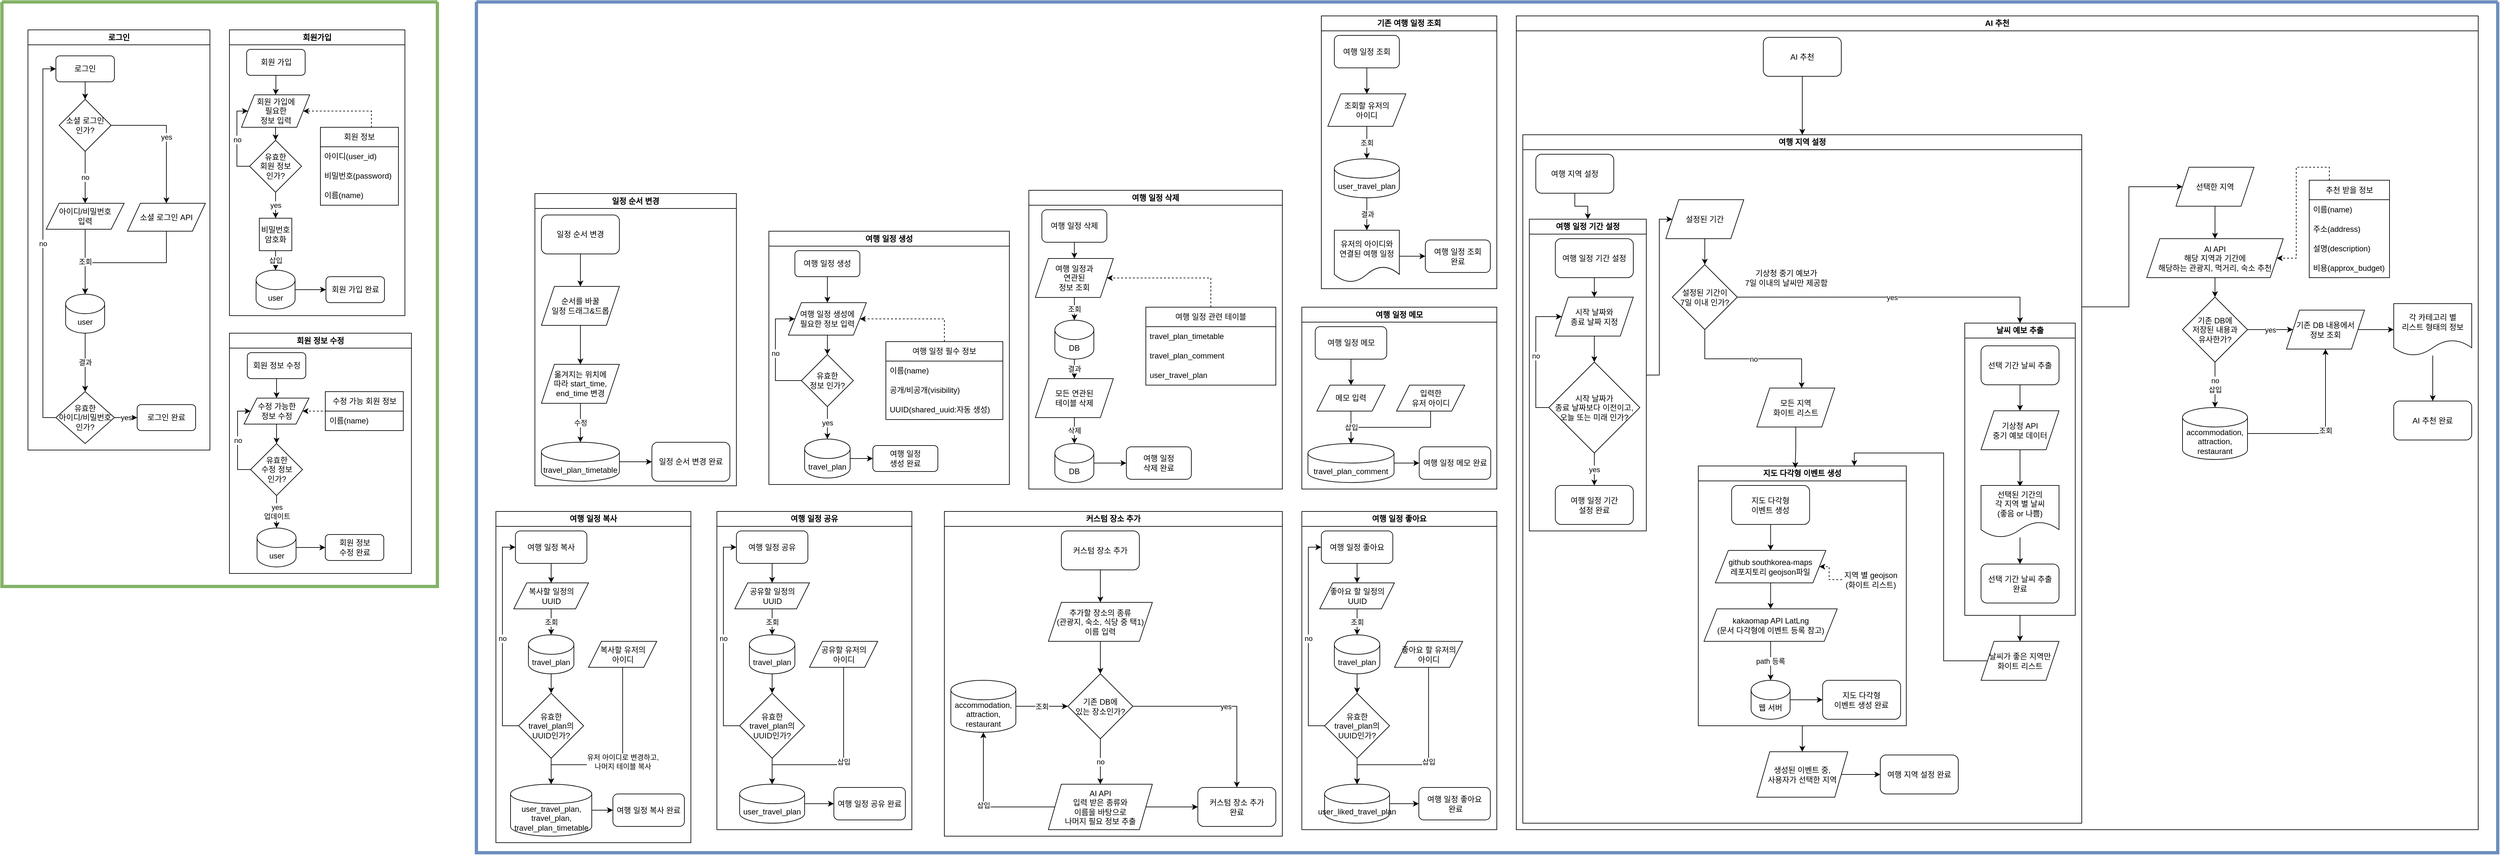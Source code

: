 <mxfile version="24.7.13">
  <diagram name="페이지-1" id="KC9K6V9RFWCrXQrwUP0L">
    <mxGraphModel dx="3585" dy="1930" grid="1" gridSize="10" guides="1" tooltips="1" connect="1" arrows="1" fold="1" page="1" pageScale="1" pageWidth="1169" pageHeight="827" math="0" shadow="0">
      <root>
        <mxCell id="0" />
        <mxCell id="1" parent="0" />
        <mxCell id="t_sRE6Aieeo9cl0NUX0E-110" value="" style="swimlane;startSize=0;fillColor=#d5e8d4;strokeColor=#82b366;strokeWidth=5;" parent="1" vertex="1">
          <mxGeometry x="20" y="30" width="670" height="900" as="geometry" />
        </mxCell>
        <mxCell id="sYbJW_MK5B5Eihj6-kha-18" value="회원가입" style="swimlane;whiteSpace=wrap;html=1;" parent="t_sRE6Aieeo9cl0NUX0E-110" vertex="1">
          <mxGeometry x="350" y="43" width="270" height="440" as="geometry">
            <mxRectangle x="340" y="30" width="80" height="30" as="alternateBounds" />
          </mxGeometry>
        </mxCell>
        <mxCell id="sYbJW_MK5B5Eihj6-kha-26" value="" style="edgeStyle=orthogonalEdgeStyle;rounded=0;orthogonalLoop=1;jettySize=auto;html=1;" parent="sYbJW_MK5B5Eihj6-kha-18" source="sYbJW_MK5B5Eihj6-kha-15" target="sYbJW_MK5B5Eihj6-kha-16" edge="1">
          <mxGeometry relative="1" as="geometry" />
        </mxCell>
        <mxCell id="sYbJW_MK5B5Eihj6-kha-15" value="회원 가입" style="rounded=1;whiteSpace=wrap;html=1;" parent="sYbJW_MK5B5Eihj6-kha-18" vertex="1">
          <mxGeometry x="26.5" y="30" width="90" height="40" as="geometry" />
        </mxCell>
        <mxCell id="sYbJW_MK5B5Eihj6-kha-38" value="" style="edgeStyle=orthogonalEdgeStyle;rounded=0;orthogonalLoop=1;jettySize=auto;html=1;" parent="sYbJW_MK5B5Eihj6-kha-18" source="sYbJW_MK5B5Eihj6-kha-16" target="sYbJW_MK5B5Eihj6-kha-27" edge="1">
          <mxGeometry relative="1" as="geometry" />
        </mxCell>
        <mxCell id="sYbJW_MK5B5Eihj6-kha-16" value="회원 가입에&lt;div&gt;필요한&lt;div&gt;정보 입력&lt;/div&gt;&lt;/div&gt;" style="shape=parallelogram;perimeter=parallelogramPerimeter;whiteSpace=wrap;html=1;fixedSize=1;" parent="sYbJW_MK5B5Eihj6-kha-18" vertex="1">
          <mxGeometry x="18.5" y="100" width="105" height="50" as="geometry" />
        </mxCell>
        <mxCell id="sYbJW_MK5B5Eihj6-kha-25" style="edgeStyle=orthogonalEdgeStyle;rounded=0;orthogonalLoop=1;jettySize=auto;html=1;exitX=0.5;exitY=0;exitDx=0;exitDy=0;entryX=1;entryY=0.5;entryDx=0;entryDy=0;dashed=1;" parent="sYbJW_MK5B5Eihj6-kha-18" source="sYbJW_MK5B5Eihj6-kha-20" target="sYbJW_MK5B5Eihj6-kha-16" edge="1">
          <mxGeometry relative="1" as="geometry">
            <Array as="points">
              <mxPoint x="218.5" y="125" />
            </Array>
          </mxGeometry>
        </mxCell>
        <mxCell id="sYbJW_MK5B5Eihj6-kha-20" value="회원 정보" style="swimlane;fontStyle=0;childLayout=stackLayout;horizontal=1;startSize=30;horizontalStack=0;resizeParent=1;resizeParentMax=0;resizeLast=0;collapsible=1;marginBottom=0;whiteSpace=wrap;html=1;" parent="sYbJW_MK5B5Eihj6-kha-18" vertex="1">
          <mxGeometry x="140" y="150" width="120" height="120" as="geometry" />
        </mxCell>
        <mxCell id="sYbJW_MK5B5Eihj6-kha-21" value="아이디(user_id)" style="text;strokeColor=none;fillColor=none;align=left;verticalAlign=middle;spacingLeft=4;spacingRight=4;overflow=hidden;points=[[0,0.5],[1,0.5]];portConstraint=eastwest;rotatable=0;whiteSpace=wrap;html=1;" parent="sYbJW_MK5B5Eihj6-kha-20" vertex="1">
          <mxGeometry y="30" width="120" height="30" as="geometry" />
        </mxCell>
        <mxCell id="sYbJW_MK5B5Eihj6-kha-22" value="비밀번호(password)" style="text;strokeColor=none;fillColor=none;align=left;verticalAlign=middle;spacingLeft=4;spacingRight=4;overflow=hidden;points=[[0,0.5],[1,0.5]];portConstraint=eastwest;rotatable=0;whiteSpace=wrap;html=1;" parent="sYbJW_MK5B5Eihj6-kha-20" vertex="1">
          <mxGeometry y="60" width="120" height="30" as="geometry" />
        </mxCell>
        <mxCell id="sYbJW_MK5B5Eihj6-kha-23" value="이름(name)" style="text;strokeColor=none;fillColor=none;align=left;verticalAlign=middle;spacingLeft=4;spacingRight=4;overflow=hidden;points=[[0,0.5],[1,0.5]];portConstraint=eastwest;rotatable=0;whiteSpace=wrap;html=1;" parent="sYbJW_MK5B5Eihj6-kha-20" vertex="1">
          <mxGeometry y="90" width="120" height="30" as="geometry" />
        </mxCell>
        <mxCell id="sYbJW_MK5B5Eihj6-kha-28" value="no" style="edgeStyle=orthogonalEdgeStyle;rounded=0;orthogonalLoop=1;jettySize=auto;html=1;exitX=0;exitY=0.5;exitDx=0;exitDy=0;entryX=0;entryY=0.5;entryDx=0;entryDy=0;" parent="sYbJW_MK5B5Eihj6-kha-18" source="sYbJW_MK5B5Eihj6-kha-27" target="sYbJW_MK5B5Eihj6-kha-16" edge="1">
          <mxGeometry relative="1" as="geometry">
            <Array as="points">
              <mxPoint x="11.5" y="210" />
              <mxPoint x="11.5" y="125" />
            </Array>
          </mxGeometry>
        </mxCell>
        <mxCell id="sYbJW_MK5B5Eihj6-kha-37" value="yes" style="edgeStyle=orthogonalEdgeStyle;rounded=0;orthogonalLoop=1;jettySize=auto;html=1;" parent="sYbJW_MK5B5Eihj6-kha-18" source="sYbJW_MK5B5Eihj6-kha-27" target="sYbJW_MK5B5Eihj6-kha-34" edge="1">
          <mxGeometry relative="1" as="geometry" />
        </mxCell>
        <mxCell id="sYbJW_MK5B5Eihj6-kha-27" value="유효한&lt;div&gt;회원 정보&lt;/div&gt;&lt;div&gt;인가?&lt;/div&gt;" style="rhombus;whiteSpace=wrap;html=1;" parent="sYbJW_MK5B5Eihj6-kha-18" vertex="1">
          <mxGeometry x="31" y="170" width="80" height="80" as="geometry" />
        </mxCell>
        <mxCell id="sYbJW_MK5B5Eihj6-kha-30" value="회원 가입 완료" style="rounded=1;whiteSpace=wrap;html=1;" parent="sYbJW_MK5B5Eihj6-kha-18" vertex="1">
          <mxGeometry x="148.5" y="380" width="90" height="40" as="geometry" />
        </mxCell>
        <mxCell id="sYbJW_MK5B5Eihj6-kha-33" style="edgeStyle=orthogonalEdgeStyle;rounded=0;orthogonalLoop=1;jettySize=auto;html=1;exitX=1;exitY=0.5;exitDx=0;exitDy=0;exitPerimeter=0;entryX=0;entryY=0.5;entryDx=0;entryDy=0;" parent="sYbJW_MK5B5Eihj6-kha-18" source="sYbJW_MK5B5Eihj6-kha-32" target="sYbJW_MK5B5Eihj6-kha-30" edge="1">
          <mxGeometry relative="1" as="geometry" />
        </mxCell>
        <mxCell id="sYbJW_MK5B5Eihj6-kha-32" value="user" style="shape=cylinder3;whiteSpace=wrap;html=1;boundedLbl=1;backgroundOutline=1;size=15;" parent="sYbJW_MK5B5Eihj6-kha-18" vertex="1">
          <mxGeometry x="41" y="370" width="60" height="60" as="geometry" />
        </mxCell>
        <mxCell id="sYbJW_MK5B5Eihj6-kha-39" value="삽입" style="edgeStyle=orthogonalEdgeStyle;rounded=0;orthogonalLoop=1;jettySize=auto;html=1;" parent="sYbJW_MK5B5Eihj6-kha-18" source="sYbJW_MK5B5Eihj6-kha-34" target="sYbJW_MK5B5Eihj6-kha-32" edge="1">
          <mxGeometry relative="1" as="geometry" />
        </mxCell>
        <mxCell id="sYbJW_MK5B5Eihj6-kha-34" value="비밀번호&lt;br&gt;암호화" style="rounded=0;whiteSpace=wrap;html=1;" parent="sYbJW_MK5B5Eihj6-kha-18" vertex="1">
          <mxGeometry x="46" y="290" width="50" height="50" as="geometry" />
        </mxCell>
        <mxCell id="sYbJW_MK5B5Eihj6-kha-19" value="로그인" style="swimlane;whiteSpace=wrap;html=1;" parent="t_sRE6Aieeo9cl0NUX0E-110" vertex="1">
          <mxGeometry x="40" y="43" width="280" height="647" as="geometry">
            <mxRectangle x="30" y="30" width="70" height="30" as="alternateBounds" />
          </mxGeometry>
        </mxCell>
        <mxCell id="klYrPw6s6mWQ1g05kcxH-2" value="" style="edgeStyle=orthogonalEdgeStyle;rounded=0;orthogonalLoop=1;jettySize=auto;html=1;" edge="1" parent="sYbJW_MK5B5Eihj6-kha-19" source="sYbJW_MK5B5Eihj6-kha-1" target="klYrPw6s6mWQ1g05kcxH-1">
          <mxGeometry relative="1" as="geometry" />
        </mxCell>
        <mxCell id="sYbJW_MK5B5Eihj6-kha-1" value="로그인" style="rounded=1;whiteSpace=wrap;html=1;" parent="sYbJW_MK5B5Eihj6-kha-19" vertex="1">
          <mxGeometry x="43" y="40" width="90" height="40" as="geometry" />
        </mxCell>
        <mxCell id="sYbJW_MK5B5Eihj6-kha-4" value="아이디/비밀번호&lt;div&gt;입력&lt;/div&gt;" style="shape=parallelogram;perimeter=parallelogramPerimeter;whiteSpace=wrap;html=1;fixedSize=1;" parent="sYbJW_MK5B5Eihj6-kha-19" vertex="1">
          <mxGeometry x="28" y="267" width="120" height="40" as="geometry" />
        </mxCell>
        <mxCell id="sYbJW_MK5B5Eihj6-kha-9" value="결과" style="edgeStyle=orthogonalEdgeStyle;rounded=0;orthogonalLoop=1;jettySize=auto;html=1;" parent="sYbJW_MK5B5Eihj6-kha-19" source="sYbJW_MK5B5Eihj6-kha-6" target="sYbJW_MK5B5Eihj6-kha-8" edge="1">
          <mxGeometry relative="1" as="geometry" />
        </mxCell>
        <mxCell id="sYbJW_MK5B5Eihj6-kha-6" value="user" style="shape=cylinder3;whiteSpace=wrap;html=1;boundedLbl=1;backgroundOutline=1;size=15;" parent="sYbJW_MK5B5Eihj6-kha-19" vertex="1">
          <mxGeometry x="58" y="407" width="60" height="60" as="geometry" />
        </mxCell>
        <mxCell id="sYbJW_MK5B5Eihj6-kha-10" value="no" style="edgeStyle=orthogonalEdgeStyle;rounded=0;orthogonalLoop=1;jettySize=auto;html=1;exitX=0;exitY=0.5;exitDx=0;exitDy=0;entryX=0;entryY=0.5;entryDx=0;entryDy=0;" parent="sYbJW_MK5B5Eihj6-kha-19" source="sYbJW_MK5B5Eihj6-kha-8" target="sYbJW_MK5B5Eihj6-kha-1" edge="1">
          <mxGeometry relative="1" as="geometry" />
        </mxCell>
        <mxCell id="sYbJW_MK5B5Eihj6-kha-13" value="yes" style="edgeStyle=orthogonalEdgeStyle;rounded=0;orthogonalLoop=1;jettySize=auto;html=1;" parent="sYbJW_MK5B5Eihj6-kha-19" source="sYbJW_MK5B5Eihj6-kha-8" target="sYbJW_MK5B5Eihj6-kha-12" edge="1">
          <mxGeometry relative="1" as="geometry" />
        </mxCell>
        <mxCell id="sYbJW_MK5B5Eihj6-kha-8" value="유효한&lt;div&gt;아이디/비밀번호 인가?&lt;/div&gt;" style="rhombus;whiteSpace=wrap;html=1;" parent="sYbJW_MK5B5Eihj6-kha-19" vertex="1">
          <mxGeometry x="43" y="557" width="90" height="80" as="geometry" />
        </mxCell>
        <mxCell id="sYbJW_MK5B5Eihj6-kha-12" value="로그인 완료" style="rounded=1;whiteSpace=wrap;html=1;" parent="sYbJW_MK5B5Eihj6-kha-19" vertex="1">
          <mxGeometry x="168" y="577" width="90" height="40" as="geometry" />
        </mxCell>
        <mxCell id="klYrPw6s6mWQ1g05kcxH-3" value="no" style="edgeStyle=orthogonalEdgeStyle;rounded=0;orthogonalLoop=1;jettySize=auto;html=1;" edge="1" parent="sYbJW_MK5B5Eihj6-kha-19" source="klYrPw6s6mWQ1g05kcxH-1" target="sYbJW_MK5B5Eihj6-kha-4">
          <mxGeometry relative="1" as="geometry" />
        </mxCell>
        <mxCell id="klYrPw6s6mWQ1g05kcxH-5" value="yes" style="edgeStyle=orthogonalEdgeStyle;rounded=0;orthogonalLoop=1;jettySize=auto;html=1;exitX=1;exitY=0.5;exitDx=0;exitDy=0;entryX=0.5;entryY=0;entryDx=0;entryDy=0;" edge="1" parent="sYbJW_MK5B5Eihj6-kha-19" source="klYrPw6s6mWQ1g05kcxH-1" target="klYrPw6s6mWQ1g05kcxH-4">
          <mxGeometry relative="1" as="geometry" />
        </mxCell>
        <mxCell id="klYrPw6s6mWQ1g05kcxH-1" value="소셜 로그인&lt;div&gt;인가?&lt;/div&gt;" style="rhombus;whiteSpace=wrap;html=1;" vertex="1" parent="sYbJW_MK5B5Eihj6-kha-19">
          <mxGeometry x="48" y="107" width="80" height="80" as="geometry" />
        </mxCell>
        <mxCell id="klYrPw6s6mWQ1g05kcxH-4" value="소셜 로그인 API" style="shape=parallelogram;perimeter=parallelogramPerimeter;whiteSpace=wrap;html=1;fixedSize=1;" vertex="1" parent="sYbJW_MK5B5Eihj6-kha-19">
          <mxGeometry x="153" y="267" width="120" height="43" as="geometry" />
        </mxCell>
        <mxCell id="klYrPw6s6mWQ1g05kcxH-6" style="edgeStyle=orthogonalEdgeStyle;rounded=0;orthogonalLoop=1;jettySize=auto;html=1;exitX=0.5;exitY=1;exitDx=0;exitDy=0;entryX=0.5;entryY=0;entryDx=0;entryDy=0;entryPerimeter=0;" edge="1" parent="sYbJW_MK5B5Eihj6-kha-19" source="klYrPw6s6mWQ1g05kcxH-4" target="sYbJW_MK5B5Eihj6-kha-6">
          <mxGeometry relative="1" as="geometry" />
        </mxCell>
        <mxCell id="sYbJW_MK5B5Eihj6-kha-7" value="조회" style="edgeStyle=orthogonalEdgeStyle;rounded=0;orthogonalLoop=1;jettySize=auto;html=1;" parent="sYbJW_MK5B5Eihj6-kha-19" source="sYbJW_MK5B5Eihj6-kha-4" target="sYbJW_MK5B5Eihj6-kha-6" edge="1">
          <mxGeometry relative="1" as="geometry" />
        </mxCell>
        <mxCell id="sYbJW_MK5B5Eihj6-kha-57" value="회원 정보 수정" style="swimlane;whiteSpace=wrap;html=1;" parent="t_sRE6Aieeo9cl0NUX0E-110" vertex="1">
          <mxGeometry x="350" y="510" width="280" height="370" as="geometry">
            <mxRectangle x="640" y="30" width="110" height="30" as="alternateBounds" />
          </mxGeometry>
        </mxCell>
        <mxCell id="sYbJW_MK5B5Eihj6-kha-43" value="" style="edgeStyle=orthogonalEdgeStyle;rounded=0;orthogonalLoop=1;jettySize=auto;html=1;" parent="sYbJW_MK5B5Eihj6-kha-57" source="sYbJW_MK5B5Eihj6-kha-41" target="sYbJW_MK5B5Eihj6-kha-42" edge="1">
          <mxGeometry relative="1" as="geometry" />
        </mxCell>
        <mxCell id="sYbJW_MK5B5Eihj6-kha-41" value="회원 정보 수정" style="rounded=1;whiteSpace=wrap;html=1;" parent="sYbJW_MK5B5Eihj6-kha-57" vertex="1">
          <mxGeometry x="27.5" y="30" width="90" height="40" as="geometry" />
        </mxCell>
        <mxCell id="sYbJW_MK5B5Eihj6-kha-50" value="" style="edgeStyle=orthogonalEdgeStyle;rounded=0;orthogonalLoop=1;jettySize=auto;html=1;" parent="sYbJW_MK5B5Eihj6-kha-57" source="sYbJW_MK5B5Eihj6-kha-42" target="sYbJW_MK5B5Eihj6-kha-49" edge="1">
          <mxGeometry relative="1" as="geometry" />
        </mxCell>
        <mxCell id="sYbJW_MK5B5Eihj6-kha-42" value="수정 가능한&lt;div&gt;정보 수정&lt;/div&gt;" style="shape=parallelogram;perimeter=parallelogramPerimeter;whiteSpace=wrap;html=1;fixedSize=1;" parent="sYbJW_MK5B5Eihj6-kha-57" vertex="1">
          <mxGeometry x="22.5" y="100" width="100" height="40" as="geometry" />
        </mxCell>
        <mxCell id="sYbJW_MK5B5Eihj6-kha-48" style="edgeStyle=orthogonalEdgeStyle;rounded=0;orthogonalLoop=1;jettySize=auto;html=1;exitX=0.5;exitY=0;exitDx=0;exitDy=0;entryX=1;entryY=0.5;entryDx=0;entryDy=0;dashed=1;" parent="sYbJW_MK5B5Eihj6-kha-57" source="sYbJW_MK5B5Eihj6-kha-44" target="sYbJW_MK5B5Eihj6-kha-42" edge="1">
          <mxGeometry relative="1" as="geometry">
            <Array as="points">
              <mxPoint x="217.5" y="120" />
            </Array>
          </mxGeometry>
        </mxCell>
        <mxCell id="sYbJW_MK5B5Eihj6-kha-44" value="수정 가능 회원 정보" style="swimlane;fontStyle=0;childLayout=stackLayout;horizontal=1;startSize=30;horizontalStack=0;resizeParent=1;resizeParentMax=0;resizeLast=0;collapsible=1;marginBottom=0;whiteSpace=wrap;html=1;" parent="sYbJW_MK5B5Eihj6-kha-57" vertex="1">
          <mxGeometry x="147.5" y="90" width="120" height="60" as="geometry" />
        </mxCell>
        <mxCell id="sYbJW_MK5B5Eihj6-kha-47" value="이름(name)" style="text;strokeColor=none;fillColor=none;align=left;verticalAlign=middle;spacingLeft=4;spacingRight=4;overflow=hidden;points=[[0,0.5],[1,0.5]];portConstraint=eastwest;rotatable=0;whiteSpace=wrap;html=1;" parent="sYbJW_MK5B5Eihj6-kha-44" vertex="1">
          <mxGeometry y="30" width="120" height="30" as="geometry" />
        </mxCell>
        <mxCell id="sYbJW_MK5B5Eihj6-kha-51" value="no" style="edgeStyle=orthogonalEdgeStyle;rounded=0;orthogonalLoop=1;jettySize=auto;html=1;exitX=0;exitY=0.5;exitDx=0;exitDy=0;entryX=0;entryY=0.5;entryDx=0;entryDy=0;" parent="sYbJW_MK5B5Eihj6-kha-57" source="sYbJW_MK5B5Eihj6-kha-49" target="sYbJW_MK5B5Eihj6-kha-42" edge="1">
          <mxGeometry relative="1" as="geometry">
            <Array as="points">
              <mxPoint x="12.5" y="210" />
              <mxPoint x="12.5" y="120" />
            </Array>
          </mxGeometry>
        </mxCell>
        <mxCell id="sYbJW_MK5B5Eihj6-kha-54" value="yes&lt;div&gt;업데이트&lt;/div&gt;" style="edgeStyle=orthogonalEdgeStyle;rounded=0;orthogonalLoop=1;jettySize=auto;html=1;" parent="sYbJW_MK5B5Eihj6-kha-57" source="sYbJW_MK5B5Eihj6-kha-49" target="sYbJW_MK5B5Eihj6-kha-53" edge="1">
          <mxGeometry relative="1" as="geometry" />
        </mxCell>
        <mxCell id="sYbJW_MK5B5Eihj6-kha-49" value="유효한&lt;div&gt;수정 정보&lt;/div&gt;&lt;div&gt;인가?&lt;/div&gt;" style="rhombus;whiteSpace=wrap;html=1;" parent="sYbJW_MK5B5Eihj6-kha-57" vertex="1">
          <mxGeometry x="32.5" y="170" width="80" height="80" as="geometry" />
        </mxCell>
        <mxCell id="sYbJW_MK5B5Eihj6-kha-56" value="" style="edgeStyle=orthogonalEdgeStyle;rounded=0;orthogonalLoop=1;jettySize=auto;html=1;" parent="sYbJW_MK5B5Eihj6-kha-57" source="sYbJW_MK5B5Eihj6-kha-53" target="sYbJW_MK5B5Eihj6-kha-55" edge="1">
          <mxGeometry relative="1" as="geometry" />
        </mxCell>
        <mxCell id="sYbJW_MK5B5Eihj6-kha-53" value="user" style="shape=cylinder3;whiteSpace=wrap;html=1;boundedLbl=1;backgroundOutline=1;size=15;" parent="sYbJW_MK5B5Eihj6-kha-57" vertex="1">
          <mxGeometry x="42.5" y="300" width="60" height="60" as="geometry" />
        </mxCell>
        <mxCell id="sYbJW_MK5B5Eihj6-kha-55" value="회원 정보&lt;div&gt;수정 완료&lt;/div&gt;" style="rounded=1;whiteSpace=wrap;html=1;" parent="sYbJW_MK5B5Eihj6-kha-57" vertex="1">
          <mxGeometry x="147.5" y="310" width="90" height="40" as="geometry" />
        </mxCell>
        <mxCell id="t_sRE6Aieeo9cl0NUX0E-111" value="" style="swimlane;startSize=0;fillColor=#dae8fc;strokeColor=#6c8ebf;strokeWidth=5;" parent="1" vertex="1">
          <mxGeometry x="750" y="30" width="3110" height="1310" as="geometry" />
        </mxCell>
        <mxCell id="sYbJW_MK5B5Eihj6-kha-74" value="여행 일정 생성" style="swimlane;whiteSpace=wrap;html=1;" parent="t_sRE6Aieeo9cl0NUX0E-111" vertex="1">
          <mxGeometry x="450" y="353" width="370" height="390" as="geometry" />
        </mxCell>
        <mxCell id="sYbJW_MK5B5Eihj6-kha-65" value="" style="edgeStyle=orthogonalEdgeStyle;rounded=0;orthogonalLoop=1;jettySize=auto;html=1;" parent="sYbJW_MK5B5Eihj6-kha-74" source="sYbJW_MK5B5Eihj6-kha-58" target="sYbJW_MK5B5Eihj6-kha-59" edge="1">
          <mxGeometry relative="1" as="geometry" />
        </mxCell>
        <mxCell id="sYbJW_MK5B5Eihj6-kha-58" value="여행 일정 생성" style="rounded=1;whiteSpace=wrap;html=1;" parent="sYbJW_MK5B5Eihj6-kha-74" vertex="1">
          <mxGeometry x="40" y="30" width="100" height="40" as="geometry" />
        </mxCell>
        <mxCell id="sYbJW_MK5B5Eihj6-kha-68" value="" style="edgeStyle=orthogonalEdgeStyle;rounded=0;orthogonalLoop=1;jettySize=auto;html=1;" parent="sYbJW_MK5B5Eihj6-kha-74" source="sYbJW_MK5B5Eihj6-kha-59" target="sYbJW_MK5B5Eihj6-kha-67" edge="1">
          <mxGeometry relative="1" as="geometry" />
        </mxCell>
        <mxCell id="sYbJW_MK5B5Eihj6-kha-59" value="여행 일정 생성에&lt;div&gt;필요한 정보 입력&lt;/div&gt;" style="shape=parallelogram;perimeter=parallelogramPerimeter;whiteSpace=wrap;html=1;fixedSize=1;" parent="sYbJW_MK5B5Eihj6-kha-74" vertex="1">
          <mxGeometry x="30" y="110" width="120" height="50" as="geometry" />
        </mxCell>
        <mxCell id="sYbJW_MK5B5Eihj6-kha-64" style="edgeStyle=orthogonalEdgeStyle;rounded=0;orthogonalLoop=1;jettySize=auto;html=1;exitX=0.5;exitY=0;exitDx=0;exitDy=0;entryX=1;entryY=0.5;entryDx=0;entryDy=0;dashed=1;" parent="sYbJW_MK5B5Eihj6-kha-74" source="sYbJW_MK5B5Eihj6-kha-60" target="sYbJW_MK5B5Eihj6-kha-59" edge="1">
          <mxGeometry relative="1" as="geometry">
            <Array as="points">
              <mxPoint x="270" y="135" />
            </Array>
          </mxGeometry>
        </mxCell>
        <mxCell id="sYbJW_MK5B5Eihj6-kha-60" value="여행 일정 필수 정보" style="swimlane;fontStyle=0;childLayout=stackLayout;horizontal=1;startSize=30;horizontalStack=0;resizeParent=1;resizeParentMax=0;resizeLast=0;collapsible=1;marginBottom=0;whiteSpace=wrap;html=1;" parent="sYbJW_MK5B5Eihj6-kha-74" vertex="1">
          <mxGeometry x="180" y="170" width="180" height="120" as="geometry" />
        </mxCell>
        <mxCell id="sYbJW_MK5B5Eihj6-kha-61" value="이름(name)" style="text;strokeColor=none;fillColor=none;align=left;verticalAlign=middle;spacingLeft=4;spacingRight=4;overflow=hidden;points=[[0,0.5],[1,0.5]];portConstraint=eastwest;rotatable=0;whiteSpace=wrap;html=1;" parent="sYbJW_MK5B5Eihj6-kha-60" vertex="1">
          <mxGeometry y="30" width="180" height="30" as="geometry" />
        </mxCell>
        <mxCell id="sYbJW_MK5B5Eihj6-kha-62" value="공개/비공개(visibility)" style="text;strokeColor=none;fillColor=none;align=left;verticalAlign=middle;spacingLeft=4;spacingRight=4;overflow=hidden;points=[[0,0.5],[1,0.5]];portConstraint=eastwest;rotatable=0;whiteSpace=wrap;html=1;" parent="sYbJW_MK5B5Eihj6-kha-60" vertex="1">
          <mxGeometry y="60" width="180" height="30" as="geometry" />
        </mxCell>
        <mxCell id="sYbJW_MK5B5Eihj6-kha-63" value="UUID(shared_uuid:자동 생성)" style="text;strokeColor=none;fillColor=none;align=left;verticalAlign=middle;spacingLeft=4;spacingRight=4;overflow=hidden;points=[[0,0.5],[1,0.5]];portConstraint=eastwest;rotatable=0;whiteSpace=wrap;html=1;" parent="sYbJW_MK5B5Eihj6-kha-60" vertex="1">
          <mxGeometry y="90" width="180" height="30" as="geometry" />
        </mxCell>
        <mxCell id="sYbJW_MK5B5Eihj6-kha-69" value="no" style="edgeStyle=orthogonalEdgeStyle;rounded=0;orthogonalLoop=1;jettySize=auto;html=1;exitX=0;exitY=0.5;exitDx=0;exitDy=0;entryX=0;entryY=0.5;entryDx=0;entryDy=0;" parent="sYbJW_MK5B5Eihj6-kha-74" source="sYbJW_MK5B5Eihj6-kha-67" target="sYbJW_MK5B5Eihj6-kha-59" edge="1">
          <mxGeometry relative="1" as="geometry">
            <Array as="points">
              <mxPoint x="10" y="230" />
              <mxPoint x="10" y="135" />
            </Array>
          </mxGeometry>
        </mxCell>
        <mxCell id="sYbJW_MK5B5Eihj6-kha-71" value="yes" style="edgeStyle=orthogonalEdgeStyle;rounded=0;orthogonalLoop=1;jettySize=auto;html=1;" parent="sYbJW_MK5B5Eihj6-kha-74" source="sYbJW_MK5B5Eihj6-kha-67" target="sYbJW_MK5B5Eihj6-kha-70" edge="1">
          <mxGeometry relative="1" as="geometry" />
        </mxCell>
        <mxCell id="sYbJW_MK5B5Eihj6-kha-67" value="유효한&lt;div&gt;정보 인가?&lt;/div&gt;" style="rhombus;whiteSpace=wrap;html=1;" parent="sYbJW_MK5B5Eihj6-kha-74" vertex="1">
          <mxGeometry x="50" y="190" width="80" height="80" as="geometry" />
        </mxCell>
        <mxCell id="sYbJW_MK5B5Eihj6-kha-73" value="" style="edgeStyle=orthogonalEdgeStyle;rounded=0;orthogonalLoop=1;jettySize=auto;html=1;" parent="sYbJW_MK5B5Eihj6-kha-74" source="sYbJW_MK5B5Eihj6-kha-70" target="sYbJW_MK5B5Eihj6-kha-72" edge="1">
          <mxGeometry relative="1" as="geometry" />
        </mxCell>
        <mxCell id="sYbJW_MK5B5Eihj6-kha-70" value="travel_plan" style="shape=cylinder3;whiteSpace=wrap;html=1;boundedLbl=1;backgroundOutline=1;size=15;" parent="sYbJW_MK5B5Eihj6-kha-74" vertex="1">
          <mxGeometry x="55" y="320" width="70" height="60" as="geometry" />
        </mxCell>
        <mxCell id="sYbJW_MK5B5Eihj6-kha-72" value="여행 일정&lt;div&gt;생성 완료&lt;/div&gt;" style="rounded=1;whiteSpace=wrap;html=1;" parent="sYbJW_MK5B5Eihj6-kha-74" vertex="1">
          <mxGeometry x="160" y="330" width="100" height="40" as="geometry" />
        </mxCell>
        <mxCell id="sYbJW_MK5B5Eihj6-kha-95" value="여행 일정 삭제" style="swimlane;whiteSpace=wrap;html=1;" parent="t_sRE6Aieeo9cl0NUX0E-111" vertex="1">
          <mxGeometry x="850" y="290" width="390" height="460" as="geometry" />
        </mxCell>
        <mxCell id="sYbJW_MK5B5Eihj6-kha-78" value="" style="edgeStyle=orthogonalEdgeStyle;rounded=0;orthogonalLoop=1;jettySize=auto;html=1;" parent="sYbJW_MK5B5Eihj6-kha-95" source="sYbJW_MK5B5Eihj6-kha-75" target="sYbJW_MK5B5Eihj6-kha-76" edge="1">
          <mxGeometry relative="1" as="geometry" />
        </mxCell>
        <mxCell id="sYbJW_MK5B5Eihj6-kha-75" value="여행 일정 삭제" style="rounded=1;whiteSpace=wrap;html=1;" parent="sYbJW_MK5B5Eihj6-kha-95" vertex="1">
          <mxGeometry x="20" y="30" width="100" height="50" as="geometry" />
        </mxCell>
        <mxCell id="sYbJW_MK5B5Eihj6-kha-79" value="조회" style="edgeStyle=orthogonalEdgeStyle;rounded=0;orthogonalLoop=1;jettySize=auto;html=1;" parent="sYbJW_MK5B5Eihj6-kha-95" source="sYbJW_MK5B5Eihj6-kha-76" target="sYbJW_MK5B5Eihj6-kha-77" edge="1">
          <mxGeometry relative="1" as="geometry" />
        </mxCell>
        <mxCell id="sYbJW_MK5B5Eihj6-kha-76" value="여행 일정과&lt;div&gt;연관된&lt;/div&gt;&lt;div&gt;정보 조회&lt;/div&gt;" style="shape=parallelogram;perimeter=parallelogramPerimeter;whiteSpace=wrap;html=1;fixedSize=1;" parent="sYbJW_MK5B5Eihj6-kha-95" vertex="1">
          <mxGeometry x="10" y="105" width="120" height="60" as="geometry" />
        </mxCell>
        <mxCell id="sYbJW_MK5B5Eihj6-kha-83" value="결과" style="edgeStyle=orthogonalEdgeStyle;rounded=0;orthogonalLoop=1;jettySize=auto;html=1;" parent="sYbJW_MK5B5Eihj6-kha-95" source="sYbJW_MK5B5Eihj6-kha-77" target="sYbJW_MK5B5Eihj6-kha-80" edge="1">
          <mxGeometry relative="1" as="geometry" />
        </mxCell>
        <mxCell id="sYbJW_MK5B5Eihj6-kha-77" value="DB" style="shape=cylinder3;whiteSpace=wrap;html=1;boundedLbl=1;backgroundOutline=1;size=15;" parent="sYbJW_MK5B5Eihj6-kha-95" vertex="1">
          <mxGeometry x="40" y="200" width="60" height="60" as="geometry" />
        </mxCell>
        <mxCell id="sYbJW_MK5B5Eihj6-kha-84" value="삭제" style="edgeStyle=orthogonalEdgeStyle;rounded=0;orthogonalLoop=1;jettySize=auto;html=1;" parent="sYbJW_MK5B5Eihj6-kha-95" source="sYbJW_MK5B5Eihj6-kha-80" target="sYbJW_MK5B5Eihj6-kha-82" edge="1">
          <mxGeometry relative="1" as="geometry" />
        </mxCell>
        <mxCell id="sYbJW_MK5B5Eihj6-kha-80" value="모든 연관된&lt;div&gt;테이블 삭제&lt;/div&gt;" style="shape=parallelogram;perimeter=parallelogramPerimeter;whiteSpace=wrap;html=1;fixedSize=1;" parent="sYbJW_MK5B5Eihj6-kha-95" vertex="1">
          <mxGeometry x="10" y="290" width="120" height="60" as="geometry" />
        </mxCell>
        <mxCell id="sYbJW_MK5B5Eihj6-kha-87" value="" style="edgeStyle=orthogonalEdgeStyle;rounded=0;orthogonalLoop=1;jettySize=auto;html=1;" parent="sYbJW_MK5B5Eihj6-kha-95" source="sYbJW_MK5B5Eihj6-kha-82" target="sYbJW_MK5B5Eihj6-kha-86" edge="1">
          <mxGeometry relative="1" as="geometry" />
        </mxCell>
        <mxCell id="sYbJW_MK5B5Eihj6-kha-82" value="DB" style="shape=cylinder3;whiteSpace=wrap;html=1;boundedLbl=1;backgroundOutline=1;size=15;" parent="sYbJW_MK5B5Eihj6-kha-95" vertex="1">
          <mxGeometry x="40" y="390" width="60" height="60" as="geometry" />
        </mxCell>
        <mxCell id="sYbJW_MK5B5Eihj6-kha-86" value="여행 일정&lt;div&gt;삭제 완료&lt;/div&gt;" style="rounded=1;whiteSpace=wrap;html=1;" parent="sYbJW_MK5B5Eihj6-kha-95" vertex="1">
          <mxGeometry x="150" y="395" width="100" height="50" as="geometry" />
        </mxCell>
        <mxCell id="sYbJW_MK5B5Eihj6-kha-94" style="edgeStyle=orthogonalEdgeStyle;rounded=0;orthogonalLoop=1;jettySize=auto;html=1;exitX=0.5;exitY=0;exitDx=0;exitDy=0;entryX=1;entryY=0.5;entryDx=0;entryDy=0;dashed=1;" parent="sYbJW_MK5B5Eihj6-kha-95" source="sYbJW_MK5B5Eihj6-kha-88" target="sYbJW_MK5B5Eihj6-kha-76" edge="1">
          <mxGeometry relative="1" as="geometry">
            <Array as="points">
              <mxPoint x="280" y="135" />
            </Array>
          </mxGeometry>
        </mxCell>
        <mxCell id="sYbJW_MK5B5Eihj6-kha-88" value="여행 일정 관련 테이블" style="swimlane;fontStyle=0;childLayout=stackLayout;horizontal=1;startSize=30;horizontalStack=0;resizeParent=1;resizeParentMax=0;resizeLast=0;collapsible=1;marginBottom=0;whiteSpace=wrap;html=1;" parent="sYbJW_MK5B5Eihj6-kha-95" vertex="1">
          <mxGeometry x="180" y="180" width="200" height="120" as="geometry" />
        </mxCell>
        <mxCell id="t_sRE6Aieeo9cl0NUX0E-85" value="travel_plan_timetable" style="text;strokeColor=none;fillColor=none;align=left;verticalAlign=middle;spacingLeft=4;spacingRight=4;overflow=hidden;points=[[0,0.5],[1,0.5]];portConstraint=eastwest;rotatable=0;whiteSpace=wrap;html=1;" parent="sYbJW_MK5B5Eihj6-kha-88" vertex="1">
          <mxGeometry y="30" width="200" height="30" as="geometry" />
        </mxCell>
        <mxCell id="sYbJW_MK5B5Eihj6-kha-93" value="travel_plan_comment" style="text;strokeColor=none;fillColor=none;align=left;verticalAlign=middle;spacingLeft=4;spacingRight=4;overflow=hidden;points=[[0,0.5],[1,0.5]];portConstraint=eastwest;rotatable=0;whiteSpace=wrap;html=1;" parent="sYbJW_MK5B5Eihj6-kha-88" vertex="1">
          <mxGeometry y="60" width="200" height="30" as="geometry" />
        </mxCell>
        <mxCell id="sYbJW_MK5B5Eihj6-kha-92" value="user_travel_plan" style="text;strokeColor=none;fillColor=none;align=left;verticalAlign=middle;spacingLeft=4;spacingRight=4;overflow=hidden;points=[[0,0.5],[1,0.5]];portConstraint=eastwest;rotatable=0;whiteSpace=wrap;html=1;" parent="sYbJW_MK5B5Eihj6-kha-88" vertex="1">
          <mxGeometry y="90" width="200" height="30" as="geometry" />
        </mxCell>
        <mxCell id="sYbJW_MK5B5Eihj6-kha-117" value="여행 일정 공유" style="swimlane;whiteSpace=wrap;html=1;" parent="t_sRE6Aieeo9cl0NUX0E-111" vertex="1">
          <mxGeometry x="370" y="784.5" width="300" height="490" as="geometry" />
        </mxCell>
        <mxCell id="sYbJW_MK5B5Eihj6-kha-99" value="" style="edgeStyle=orthogonalEdgeStyle;rounded=0;orthogonalLoop=1;jettySize=auto;html=1;" parent="sYbJW_MK5B5Eihj6-kha-117" source="sYbJW_MK5B5Eihj6-kha-97" target="sYbJW_MK5B5Eihj6-kha-98" edge="1">
          <mxGeometry relative="1" as="geometry" />
        </mxCell>
        <mxCell id="sYbJW_MK5B5Eihj6-kha-97" value="여행 일정 공유" style="rounded=1;whiteSpace=wrap;html=1;" parent="sYbJW_MK5B5Eihj6-kha-117" vertex="1">
          <mxGeometry x="30" y="30" width="110" height="50" as="geometry" />
        </mxCell>
        <mxCell id="sYbJW_MK5B5Eihj6-kha-101" value="조회" style="edgeStyle=orthogonalEdgeStyle;rounded=0;orthogonalLoop=1;jettySize=auto;html=1;" parent="sYbJW_MK5B5Eihj6-kha-117" source="sYbJW_MK5B5Eihj6-kha-98" target="sYbJW_MK5B5Eihj6-kha-100" edge="1">
          <mxGeometry relative="1" as="geometry" />
        </mxCell>
        <mxCell id="sYbJW_MK5B5Eihj6-kha-98" value="공유할 일정의&lt;br&gt;UUID" style="shape=parallelogram;perimeter=parallelogramPerimeter;whiteSpace=wrap;html=1;fixedSize=1;" parent="sYbJW_MK5B5Eihj6-kha-117" vertex="1">
          <mxGeometry x="27.5" y="110" width="115" height="40" as="geometry" />
        </mxCell>
        <mxCell id="sYbJW_MK5B5Eihj6-kha-109" value="" style="edgeStyle=orthogonalEdgeStyle;rounded=0;orthogonalLoop=1;jettySize=auto;html=1;" parent="sYbJW_MK5B5Eihj6-kha-117" source="sYbJW_MK5B5Eihj6-kha-100" target="sYbJW_MK5B5Eihj6-kha-108" edge="1">
          <mxGeometry relative="1" as="geometry" />
        </mxCell>
        <mxCell id="sYbJW_MK5B5Eihj6-kha-100" value="travel_plan" style="shape=cylinder3;whiteSpace=wrap;html=1;boundedLbl=1;backgroundOutline=1;size=15;" parent="sYbJW_MK5B5Eihj6-kha-117" vertex="1">
          <mxGeometry x="50" y="190" width="70" height="60" as="geometry" />
        </mxCell>
        <mxCell id="sYbJW_MK5B5Eihj6-kha-102" value="공유할 유저의&lt;div&gt;아이디&lt;/div&gt;" style="shape=parallelogram;perimeter=parallelogramPerimeter;whiteSpace=wrap;html=1;fixedSize=1;" parent="sYbJW_MK5B5Eihj6-kha-117" vertex="1">
          <mxGeometry x="142.5" y="200" width="105" height="40" as="geometry" />
        </mxCell>
        <mxCell id="sYbJW_MK5B5Eihj6-kha-116" value="" style="edgeStyle=orthogonalEdgeStyle;rounded=0;orthogonalLoop=1;jettySize=auto;html=1;" parent="sYbJW_MK5B5Eihj6-kha-117" source="sYbJW_MK5B5Eihj6-kha-105" target="sYbJW_MK5B5Eihj6-kha-115" edge="1">
          <mxGeometry relative="1" as="geometry" />
        </mxCell>
        <mxCell id="sYbJW_MK5B5Eihj6-kha-105" value="user_travel_plan" style="shape=cylinder3;whiteSpace=wrap;html=1;boundedLbl=1;backgroundOutline=1;size=15;" parent="sYbJW_MK5B5Eihj6-kha-117" vertex="1">
          <mxGeometry x="35" y="420" width="100" height="60" as="geometry" />
        </mxCell>
        <mxCell id="sYbJW_MK5B5Eihj6-kha-110" value="no" style="edgeStyle=orthogonalEdgeStyle;rounded=0;orthogonalLoop=1;jettySize=auto;html=1;exitX=0;exitY=0.5;exitDx=0;exitDy=0;entryX=0;entryY=0.5;entryDx=0;entryDy=0;" parent="sYbJW_MK5B5Eihj6-kha-117" source="sYbJW_MK5B5Eihj6-kha-108" target="sYbJW_MK5B5Eihj6-kha-97" edge="1">
          <mxGeometry relative="1" as="geometry" />
        </mxCell>
        <mxCell id="sYbJW_MK5B5Eihj6-kha-114" value="" style="edgeStyle=orthogonalEdgeStyle;rounded=0;orthogonalLoop=1;jettySize=auto;html=1;" parent="sYbJW_MK5B5Eihj6-kha-117" source="sYbJW_MK5B5Eihj6-kha-108" target="sYbJW_MK5B5Eihj6-kha-105" edge="1">
          <mxGeometry relative="1" as="geometry" />
        </mxCell>
        <mxCell id="sYbJW_MK5B5Eihj6-kha-108" value="유효한&lt;div&gt;travel_plan의&lt;/div&gt;&lt;div&gt;UUID인가?&lt;/div&gt;" style="rhombus;whiteSpace=wrap;html=1;" parent="sYbJW_MK5B5Eihj6-kha-117" vertex="1">
          <mxGeometry x="35" y="280" width="100" height="100" as="geometry" />
        </mxCell>
        <mxCell id="sYbJW_MK5B5Eihj6-kha-113" value="삽입" style="edgeStyle=orthogonalEdgeStyle;rounded=0;orthogonalLoop=1;jettySize=auto;html=1;exitX=0.5;exitY=1;exitDx=0;exitDy=0;entryX=0.5;entryY=0;entryDx=0;entryDy=0;entryPerimeter=0;" parent="sYbJW_MK5B5Eihj6-kha-117" source="sYbJW_MK5B5Eihj6-kha-102" target="sYbJW_MK5B5Eihj6-kha-105" edge="1">
          <mxGeometry relative="1" as="geometry">
            <Array as="points">
              <mxPoint x="195" y="390" />
              <mxPoint x="85" y="390" />
            </Array>
          </mxGeometry>
        </mxCell>
        <mxCell id="sYbJW_MK5B5Eihj6-kha-115" value="여행 일정 공유 완료" style="rounded=1;whiteSpace=wrap;html=1;" parent="sYbJW_MK5B5Eihj6-kha-117" vertex="1">
          <mxGeometry x="180" y="425" width="110" height="50" as="geometry" />
        </mxCell>
        <mxCell id="sYbJW_MK5B5Eihj6-kha-128" value="기존 여행 일정 조회" style="swimlane;whiteSpace=wrap;html=1;" parent="t_sRE6Aieeo9cl0NUX0E-111" vertex="1">
          <mxGeometry x="1300" y="21.5" width="270" height="420" as="geometry" />
        </mxCell>
        <mxCell id="sYbJW_MK5B5Eihj6-kha-122" value="" style="edgeStyle=orthogonalEdgeStyle;rounded=0;orthogonalLoop=1;jettySize=auto;html=1;" parent="sYbJW_MK5B5Eihj6-kha-128" source="sYbJW_MK5B5Eihj6-kha-118" target="sYbJW_MK5B5Eihj6-kha-119" edge="1">
          <mxGeometry relative="1" as="geometry" />
        </mxCell>
        <mxCell id="sYbJW_MK5B5Eihj6-kha-118" value="여행 일정 조회" style="rounded=1;whiteSpace=wrap;html=1;" parent="sYbJW_MK5B5Eihj6-kha-128" vertex="1">
          <mxGeometry x="20" y="30" width="100" height="50" as="geometry" />
        </mxCell>
        <mxCell id="sYbJW_MK5B5Eihj6-kha-121" value="조회" style="edgeStyle=orthogonalEdgeStyle;rounded=0;orthogonalLoop=1;jettySize=auto;html=1;" parent="sYbJW_MK5B5Eihj6-kha-128" source="sYbJW_MK5B5Eihj6-kha-119" target="sYbJW_MK5B5Eihj6-kha-120" edge="1">
          <mxGeometry relative="1" as="geometry" />
        </mxCell>
        <mxCell id="sYbJW_MK5B5Eihj6-kha-119" value="조회할 유저의&lt;div&gt;아이디&lt;/div&gt;" style="shape=parallelogram;perimeter=parallelogramPerimeter;whiteSpace=wrap;html=1;fixedSize=1;" parent="sYbJW_MK5B5Eihj6-kha-128" vertex="1">
          <mxGeometry x="10" y="120" width="120" height="50" as="geometry" />
        </mxCell>
        <mxCell id="sYbJW_MK5B5Eihj6-kha-124" value="결과" style="edgeStyle=orthogonalEdgeStyle;rounded=0;orthogonalLoop=1;jettySize=auto;html=1;" parent="sYbJW_MK5B5Eihj6-kha-128" source="sYbJW_MK5B5Eihj6-kha-120" edge="1">
          <mxGeometry relative="1" as="geometry">
            <mxPoint x="70" y="330" as="targetPoint" />
          </mxGeometry>
        </mxCell>
        <mxCell id="sYbJW_MK5B5Eihj6-kha-120" value="user_travel_plan" style="shape=cylinder3;whiteSpace=wrap;html=1;boundedLbl=1;backgroundOutline=1;size=15;" parent="sYbJW_MK5B5Eihj6-kha-128" vertex="1">
          <mxGeometry x="20" y="220" width="100" height="60" as="geometry" />
        </mxCell>
        <mxCell id="sYbJW_MK5B5Eihj6-kha-127" value="" style="edgeStyle=orthogonalEdgeStyle;rounded=0;orthogonalLoop=1;jettySize=auto;html=1;" parent="sYbJW_MK5B5Eihj6-kha-128" source="sYbJW_MK5B5Eihj6-kha-125" target="sYbJW_MK5B5Eihj6-kha-126" edge="1">
          <mxGeometry relative="1" as="geometry" />
        </mxCell>
        <mxCell id="sYbJW_MK5B5Eihj6-kha-125" value="&lt;span style=&quot;color: rgb(0, 0, 0); font-family: Helvetica; font-size: 12px; font-style: normal; font-variant-ligatures: normal; font-variant-caps: normal; font-weight: 400; letter-spacing: normal; orphans: 2; text-align: center; text-indent: 0px; text-transform: none; widows: 2; word-spacing: 0px; -webkit-text-stroke-width: 0px; white-space: normal; text-decoration-thickness: initial; text-decoration-style: initial; text-decoration-color: initial; float: none; display: inline !important;&quot;&gt;유저의&lt;/span&gt;&lt;span style=&quot;color: rgb(0, 0, 0); font-family: Helvetica; font-size: 12px; font-style: normal; font-variant-ligatures: normal; font-variant-caps: normal; font-weight: 400; letter-spacing: normal; orphans: 2; text-align: center; text-indent: 0px; text-transform: none; widows: 2; word-spacing: 0px; -webkit-text-stroke-width: 0px; white-space: normal; text-decoration-thickness: initial; text-decoration-style: initial; text-decoration-color: initial; float: none; display: inline !important;&quot;&gt; 아이디와&lt;/span&gt;&lt;div style=&quot;forced-color-adjust: none; color: rgb(0, 0, 0); font-family: Helvetica; font-size: 12px; font-style: normal; font-variant-ligatures: normal; font-variant-caps: normal; font-weight: 400; letter-spacing: normal; orphans: 2; text-align: center; text-indent: 0px; text-transform: none; widows: 2; word-spacing: 0px; -webkit-text-stroke-width: 0px; white-space: normal; text-decoration-thickness: initial; text-decoration-style: initial; text-decoration-color: initial;&quot;&gt;&lt;span&gt;연결된 여&lt;/span&gt;&lt;span&gt;행 일정&lt;/span&gt;&lt;/div&gt;" style="shape=document;whiteSpace=wrap;html=1;boundedLbl=1;" parent="sYbJW_MK5B5Eihj6-kha-128" vertex="1">
          <mxGeometry x="20" y="330" width="100" height="80" as="geometry" />
        </mxCell>
        <mxCell id="sYbJW_MK5B5Eihj6-kha-126" value="여행 일정 조회&lt;div&gt;완료&lt;/div&gt;" style="rounded=1;whiteSpace=wrap;html=1;" parent="sYbJW_MK5B5Eihj6-kha-128" vertex="1">
          <mxGeometry x="160" y="345" width="100" height="50" as="geometry" />
        </mxCell>
        <mxCell id="sYbJW_MK5B5Eihj6-kha-138" value="여행 일정 메모" style="swimlane;whiteSpace=wrap;html=1;" parent="t_sRE6Aieeo9cl0NUX0E-111" vertex="1">
          <mxGeometry x="1270" y="470" width="300" height="280" as="geometry" />
        </mxCell>
        <mxCell id="sYbJW_MK5B5Eihj6-kha-131" value="" style="edgeStyle=orthogonalEdgeStyle;rounded=0;orthogonalLoop=1;jettySize=auto;html=1;" parent="sYbJW_MK5B5Eihj6-kha-138" source="sYbJW_MK5B5Eihj6-kha-129" target="sYbJW_MK5B5Eihj6-kha-130" edge="1">
          <mxGeometry relative="1" as="geometry" />
        </mxCell>
        <mxCell id="sYbJW_MK5B5Eihj6-kha-129" value="여행 일정 메모" style="rounded=1;whiteSpace=wrap;html=1;" parent="sYbJW_MK5B5Eihj6-kha-138" vertex="1">
          <mxGeometry x="20.63" y="30" width="110" height="50" as="geometry" />
        </mxCell>
        <mxCell id="sYbJW_MK5B5Eihj6-kha-130" value="메모 입력" style="shape=parallelogram;perimeter=parallelogramPerimeter;whiteSpace=wrap;html=1;fixedSize=1;" parent="sYbJW_MK5B5Eihj6-kha-138" vertex="1">
          <mxGeometry x="23.13" y="120" width="105" height="40" as="geometry" />
        </mxCell>
        <mxCell id="sYbJW_MK5B5Eihj6-kha-137" value="" style="edgeStyle=orthogonalEdgeStyle;rounded=0;orthogonalLoop=1;jettySize=auto;html=1;" parent="sYbJW_MK5B5Eihj6-kha-138" source="sYbJW_MK5B5Eihj6-kha-132" target="sYbJW_MK5B5Eihj6-kha-136" edge="1">
          <mxGeometry relative="1" as="geometry" />
        </mxCell>
        <mxCell id="sYbJW_MK5B5Eihj6-kha-132" value="travel_plan_comment" style="shape=cylinder3;whiteSpace=wrap;html=1;boundedLbl=1;backgroundOutline=1;size=15;" parent="sYbJW_MK5B5Eihj6-kha-138" vertex="1">
          <mxGeometry x="9.38" y="210" width="132.5" height="60" as="geometry" />
        </mxCell>
        <mxCell id="sYbJW_MK5B5Eihj6-kha-134" value="입력한&lt;div&gt;유저 아이디&lt;/div&gt;" style="shape=parallelogram;perimeter=parallelogramPerimeter;whiteSpace=wrap;html=1;fixedSize=1;" parent="sYbJW_MK5B5Eihj6-kha-138" vertex="1">
          <mxGeometry x="145.63" y="120" width="105" height="40" as="geometry" />
        </mxCell>
        <mxCell id="sYbJW_MK5B5Eihj6-kha-135" style="edgeStyle=orthogonalEdgeStyle;rounded=0;orthogonalLoop=1;jettySize=auto;html=1;exitX=0.5;exitY=1;exitDx=0;exitDy=0;entryX=0.5;entryY=0;entryDx=0;entryDy=0;entryPerimeter=0;" parent="sYbJW_MK5B5Eihj6-kha-138" source="sYbJW_MK5B5Eihj6-kha-134" target="sYbJW_MK5B5Eihj6-kha-132" edge="1">
          <mxGeometry relative="1" as="geometry" />
        </mxCell>
        <mxCell id="sYbJW_MK5B5Eihj6-kha-133" value="삽입" style="edgeStyle=orthogonalEdgeStyle;rounded=0;orthogonalLoop=1;jettySize=auto;html=1;" parent="sYbJW_MK5B5Eihj6-kha-138" source="sYbJW_MK5B5Eihj6-kha-130" target="sYbJW_MK5B5Eihj6-kha-132" edge="1">
          <mxGeometry relative="1" as="geometry" />
        </mxCell>
        <mxCell id="sYbJW_MK5B5Eihj6-kha-136" value="여행 일정 메모 완료" style="rounded=1;whiteSpace=wrap;html=1;" parent="sYbJW_MK5B5Eihj6-kha-138" vertex="1">
          <mxGeometry x="180.63" y="215" width="110" height="50" as="geometry" />
        </mxCell>
        <mxCell id="t_sRE6Aieeo9cl0NUX0E-43" value="AI 추천" style="swimlane;whiteSpace=wrap;html=1;" parent="t_sRE6Aieeo9cl0NUX0E-111" vertex="1">
          <mxGeometry x="1600" y="21.5" width="1480" height="1253" as="geometry" />
        </mxCell>
        <mxCell id="t_sRE6Aieeo9cl0NUX0E-38" style="edgeStyle=orthogonalEdgeStyle;rounded=0;orthogonalLoop=1;jettySize=auto;html=1;exitX=1;exitY=0.25;exitDx=0;exitDy=0;entryX=0;entryY=0.5;entryDx=0;entryDy=0;" parent="t_sRE6Aieeo9cl0NUX0E-43" source="t_sRE6Aieeo9cl0NUX0E-16" target="t_sRE6Aieeo9cl0NUX0E-26" edge="1">
          <mxGeometry relative="1" as="geometry" />
        </mxCell>
        <mxCell id="t_sRE6Aieeo9cl0NUX0E-16" value="여행 지역 설정" style="swimlane;whiteSpace=wrap;html=1;" parent="t_sRE6Aieeo9cl0NUX0E-43" vertex="1">
          <mxGeometry x="10" y="183" width="860" height="1060" as="geometry" />
        </mxCell>
        <mxCell id="-Fq_AieIOcF5O3jOlMvn-33" value="" style="edgeStyle=orthogonalEdgeStyle;rounded=0;orthogonalLoop=1;jettySize=auto;html=1;" parent="t_sRE6Aieeo9cl0NUX0E-16" source="-Fq_AieIOcF5O3jOlMvn-11" target="-Fq_AieIOcF5O3jOlMvn-32" edge="1">
          <mxGeometry relative="1" as="geometry" />
        </mxCell>
        <mxCell id="-Fq_AieIOcF5O3jOlMvn-11" value="여행 일정 기간 설정" style="swimlane;whiteSpace=wrap;html=1;" parent="t_sRE6Aieeo9cl0NUX0E-16" vertex="1">
          <mxGeometry x="10" y="130" width="180" height="480" as="geometry">
            <mxRectangle x="1560" y="640" width="140" height="30" as="alternateBounds" />
          </mxGeometry>
        </mxCell>
        <mxCell id="-Fq_AieIOcF5O3jOlMvn-3" value="" style="edgeStyle=orthogonalEdgeStyle;rounded=0;orthogonalLoop=1;jettySize=auto;html=1;" parent="-Fq_AieIOcF5O3jOlMvn-11" source="-Fq_AieIOcF5O3jOlMvn-1" target="-Fq_AieIOcF5O3jOlMvn-2" edge="1">
          <mxGeometry relative="1" as="geometry" />
        </mxCell>
        <mxCell id="-Fq_AieIOcF5O3jOlMvn-1" value="여행 일정 기간 설정" style="rounded=1;whiteSpace=wrap;html=1;" parent="-Fq_AieIOcF5O3jOlMvn-11" vertex="1">
          <mxGeometry x="40" y="30" width="120" height="60" as="geometry" />
        </mxCell>
        <mxCell id="-Fq_AieIOcF5O3jOlMvn-5" value="" style="edgeStyle=orthogonalEdgeStyle;rounded=0;orthogonalLoop=1;jettySize=auto;html=1;" parent="-Fq_AieIOcF5O3jOlMvn-11" source="-Fq_AieIOcF5O3jOlMvn-2" target="-Fq_AieIOcF5O3jOlMvn-4" edge="1">
          <mxGeometry relative="1" as="geometry" />
        </mxCell>
        <mxCell id="-Fq_AieIOcF5O3jOlMvn-2" value="시작 날짜와&lt;div&gt;종료 날짜 지정&lt;/div&gt;" style="shape=parallelogram;perimeter=parallelogramPerimeter;whiteSpace=wrap;html=1;fixedSize=1;" parent="-Fq_AieIOcF5O3jOlMvn-11" vertex="1">
          <mxGeometry x="40" y="120" width="120" height="60" as="geometry" />
        </mxCell>
        <mxCell id="-Fq_AieIOcF5O3jOlMvn-6" value="no" style="edgeStyle=orthogonalEdgeStyle;rounded=0;orthogonalLoop=1;jettySize=auto;html=1;exitX=0;exitY=0.5;exitDx=0;exitDy=0;entryX=0;entryY=0.5;entryDx=0;entryDy=0;" parent="-Fq_AieIOcF5O3jOlMvn-11" source="-Fq_AieIOcF5O3jOlMvn-4" target="-Fq_AieIOcF5O3jOlMvn-2" edge="1">
          <mxGeometry relative="1" as="geometry">
            <Array as="points">
              <mxPoint x="10" y="290" />
              <mxPoint x="10" y="150" />
            </Array>
          </mxGeometry>
        </mxCell>
        <mxCell id="-Fq_AieIOcF5O3jOlMvn-10" value="yes" style="edgeStyle=orthogonalEdgeStyle;rounded=0;orthogonalLoop=1;jettySize=auto;html=1;" parent="-Fq_AieIOcF5O3jOlMvn-11" source="-Fq_AieIOcF5O3jOlMvn-4" target="-Fq_AieIOcF5O3jOlMvn-9" edge="1">
          <mxGeometry relative="1" as="geometry" />
        </mxCell>
        <mxCell id="-Fq_AieIOcF5O3jOlMvn-4" value="시작 날짜가&lt;div&gt;종료 날짜보다 이전이고,&lt;/div&gt;&lt;div&gt;오늘 또는 미래 인가?&lt;/div&gt;" style="rhombus;whiteSpace=wrap;html=1;" parent="-Fq_AieIOcF5O3jOlMvn-11" vertex="1">
          <mxGeometry x="30" y="220" width="140" height="140" as="geometry" />
        </mxCell>
        <mxCell id="-Fq_AieIOcF5O3jOlMvn-9" value="여행 일정 기간&lt;div&gt;설정 완료&lt;/div&gt;" style="rounded=1;whiteSpace=wrap;html=1;" parent="-Fq_AieIOcF5O3jOlMvn-11" vertex="1">
          <mxGeometry x="40" y="410" width="120" height="60" as="geometry" />
        </mxCell>
        <mxCell id="-Fq_AieIOcF5O3jOlMvn-16" style="edgeStyle=orthogonalEdgeStyle;rounded=0;orthogonalLoop=1;jettySize=auto;html=1;exitX=0.5;exitY=1;exitDx=0;exitDy=0;entryX=0.5;entryY=0;entryDx=0;entryDy=0;" parent="t_sRE6Aieeo9cl0NUX0E-16" source="-Fq_AieIOcF5O3jOlMvn-12" target="-Fq_AieIOcF5O3jOlMvn-11" edge="1">
          <mxGeometry relative="1" as="geometry" />
        </mxCell>
        <mxCell id="-Fq_AieIOcF5O3jOlMvn-12" value="여행 지역 설정" style="rounded=1;whiteSpace=wrap;html=1;" parent="t_sRE6Aieeo9cl0NUX0E-16" vertex="1">
          <mxGeometry x="20" y="30" width="120" height="60" as="geometry" />
        </mxCell>
        <mxCell id="t_sRE6Aieeo9cl0NUX0E-19" value="" style="edgeStyle=orthogonalEdgeStyle;rounded=0;orthogonalLoop=1;jettySize=auto;html=1;" parent="t_sRE6Aieeo9cl0NUX0E-16" source="-Fq_AieIOcF5O3jOlMvn-30" target="t_sRE6Aieeo9cl0NUX0E-18" edge="1">
          <mxGeometry relative="1" as="geometry" />
        </mxCell>
        <mxCell id="-Fq_AieIOcF5O3jOlMvn-30" value="지도 다각형 이벤트 생성" style="swimlane;whiteSpace=wrap;html=1;" parent="t_sRE6Aieeo9cl0NUX0E-16" vertex="1">
          <mxGeometry x="270" y="510" width="320" height="400" as="geometry" />
        </mxCell>
        <mxCell id="-Fq_AieIOcF5O3jOlMvn-20" value="" style="edgeStyle=orthogonalEdgeStyle;rounded=0;orthogonalLoop=1;jettySize=auto;html=1;" parent="-Fq_AieIOcF5O3jOlMvn-30" source="-Fq_AieIOcF5O3jOlMvn-17" target="-Fq_AieIOcF5O3jOlMvn-18" edge="1">
          <mxGeometry relative="1" as="geometry" />
        </mxCell>
        <mxCell id="-Fq_AieIOcF5O3jOlMvn-17" value="지도 다각형&lt;div&gt;이벤트 생성&lt;/div&gt;" style="rounded=1;whiteSpace=wrap;html=1;" parent="-Fq_AieIOcF5O3jOlMvn-30" vertex="1">
          <mxGeometry x="51.25" y="30" width="120" height="60" as="geometry" />
        </mxCell>
        <mxCell id="-Fq_AieIOcF5O3jOlMvn-22" value="" style="edgeStyle=orthogonalEdgeStyle;rounded=0;orthogonalLoop=1;jettySize=auto;html=1;" parent="-Fq_AieIOcF5O3jOlMvn-30" source="-Fq_AieIOcF5O3jOlMvn-18" target="-Fq_AieIOcF5O3jOlMvn-19" edge="1">
          <mxGeometry relative="1" as="geometry" />
        </mxCell>
        <mxCell id="-Fq_AieIOcF5O3jOlMvn-18" value="github southkorea-maps&lt;div&gt;레포지토리 geojson파일&lt;/div&gt;" style="shape=parallelogram;perimeter=parallelogramPerimeter;whiteSpace=wrap;html=1;fixedSize=1;" parent="-Fq_AieIOcF5O3jOlMvn-30" vertex="1">
          <mxGeometry x="26.25" y="130" width="170" height="50" as="geometry" />
        </mxCell>
        <mxCell id="-Fq_AieIOcF5O3jOlMvn-26" value="path 등록" style="edgeStyle=orthogonalEdgeStyle;rounded=0;orthogonalLoop=1;jettySize=auto;html=1;" parent="-Fq_AieIOcF5O3jOlMvn-30" source="-Fq_AieIOcF5O3jOlMvn-19" target="-Fq_AieIOcF5O3jOlMvn-25" edge="1">
          <mxGeometry relative="1" as="geometry" />
        </mxCell>
        <mxCell id="-Fq_AieIOcF5O3jOlMvn-19" value="kakaomap API&amp;nbsp;&lt;span style=&quot;background-color: transparent; color: light-dark(rgb(0, 0, 0), rgb(255, 255, 255));&quot;&gt;LatLng&lt;/span&gt;&lt;div&gt;(문서 다각형에 이벤트 등록 참고)&lt;/div&gt;" style="shape=parallelogram;perimeter=parallelogramPerimeter;whiteSpace=wrap;html=1;fixedSize=1;" parent="-Fq_AieIOcF5O3jOlMvn-30" vertex="1">
          <mxGeometry x="8.75" y="220" width="205" height="50" as="geometry" />
        </mxCell>
        <mxCell id="-Fq_AieIOcF5O3jOlMvn-24" style="edgeStyle=orthogonalEdgeStyle;rounded=0;orthogonalLoop=1;jettySize=auto;html=1;entryX=1;entryY=0.5;entryDx=0;entryDy=0;dashed=1;" parent="-Fq_AieIOcF5O3jOlMvn-30" source="-Fq_AieIOcF5O3jOlMvn-23" target="-Fq_AieIOcF5O3jOlMvn-18" edge="1">
          <mxGeometry relative="1" as="geometry" />
        </mxCell>
        <mxCell id="-Fq_AieIOcF5O3jOlMvn-23" value="지역 별 geojson&lt;div&gt;(화이트 리스트)&lt;/div&gt;" style="text;html=1;align=center;verticalAlign=middle;whiteSpace=wrap;rounded=0;" parent="-Fq_AieIOcF5O3jOlMvn-30" vertex="1">
          <mxGeometry x="221.25" y="160" width="88.75" height="30" as="geometry" />
        </mxCell>
        <mxCell id="-Fq_AieIOcF5O3jOlMvn-29" value="" style="edgeStyle=orthogonalEdgeStyle;rounded=0;orthogonalLoop=1;jettySize=auto;html=1;" parent="-Fq_AieIOcF5O3jOlMvn-30" source="-Fq_AieIOcF5O3jOlMvn-25" target="-Fq_AieIOcF5O3jOlMvn-28" edge="1">
          <mxGeometry relative="1" as="geometry" />
        </mxCell>
        <mxCell id="-Fq_AieIOcF5O3jOlMvn-25" value="웹 서버" style="shape=cylinder3;whiteSpace=wrap;html=1;boundedLbl=1;backgroundOutline=1;size=15;" parent="-Fq_AieIOcF5O3jOlMvn-30" vertex="1">
          <mxGeometry x="81.25" y="330" width="60" height="60" as="geometry" />
        </mxCell>
        <mxCell id="-Fq_AieIOcF5O3jOlMvn-28" value="지도 다각형&lt;div&gt;이벤트 생성 완료&lt;/div&gt;" style="rounded=1;whiteSpace=wrap;html=1;" parent="-Fq_AieIOcF5O3jOlMvn-30" vertex="1">
          <mxGeometry x="191.25" y="330" width="120" height="60" as="geometry" />
        </mxCell>
        <mxCell id="t_sRE6Aieeo9cl0NUX0E-2" value="" style="edgeStyle=orthogonalEdgeStyle;rounded=0;orthogonalLoop=1;jettySize=auto;html=1;" parent="t_sRE6Aieeo9cl0NUX0E-16" source="-Fq_AieIOcF5O3jOlMvn-32" target="t_sRE6Aieeo9cl0NUX0E-1" edge="1">
          <mxGeometry relative="1" as="geometry" />
        </mxCell>
        <mxCell id="-Fq_AieIOcF5O3jOlMvn-32" value="설정된 기간" style="shape=parallelogram;perimeter=parallelogramPerimeter;whiteSpace=wrap;html=1;fixedSize=1;fontStyle=0;startSize=23;" parent="t_sRE6Aieeo9cl0NUX0E-16" vertex="1">
          <mxGeometry x="220" y="100" width="120" height="60" as="geometry" />
        </mxCell>
        <mxCell id="t_sRE6Aieeo9cl0NUX0E-23" value="" style="edgeStyle=orthogonalEdgeStyle;rounded=0;orthogonalLoop=1;jettySize=auto;html=1;" parent="t_sRE6Aieeo9cl0NUX0E-16" source="-Fq_AieIOcF5O3jOlMvn-40" target="t_sRE6Aieeo9cl0NUX0E-8" edge="1">
          <mxGeometry relative="1" as="geometry" />
        </mxCell>
        <mxCell id="-Fq_AieIOcF5O3jOlMvn-40" value="날씨 예보 추출" style="swimlane;whiteSpace=wrap;html=1;" parent="t_sRE6Aieeo9cl0NUX0E-16" vertex="1">
          <mxGeometry x="680" y="290" width="170" height="450" as="geometry" />
        </mxCell>
        <mxCell id="-Fq_AieIOcF5O3jOlMvn-37" value="" style="edgeStyle=orthogonalEdgeStyle;rounded=0;orthogonalLoop=1;jettySize=auto;html=1;" parent="-Fq_AieIOcF5O3jOlMvn-40" source="-Fq_AieIOcF5O3jOlMvn-35" target="-Fq_AieIOcF5O3jOlMvn-36" edge="1">
          <mxGeometry relative="1" as="geometry" />
        </mxCell>
        <mxCell id="-Fq_AieIOcF5O3jOlMvn-35" value="선택 기간 날씨 추출" style="rounded=1;whiteSpace=wrap;html=1;" parent="-Fq_AieIOcF5O3jOlMvn-40" vertex="1">
          <mxGeometry x="25" y="35" width="120" height="60" as="geometry" />
        </mxCell>
        <mxCell id="-Fq_AieIOcF5O3jOlMvn-39" value="" style="edgeStyle=orthogonalEdgeStyle;rounded=0;orthogonalLoop=1;jettySize=auto;html=1;" parent="-Fq_AieIOcF5O3jOlMvn-40" source="-Fq_AieIOcF5O3jOlMvn-36" edge="1">
          <mxGeometry relative="1" as="geometry">
            <mxPoint x="85" y="252" as="targetPoint" />
          </mxGeometry>
        </mxCell>
        <mxCell id="-Fq_AieIOcF5O3jOlMvn-36" value="기상청 API&lt;div&gt;중기 예보 데이터&lt;/div&gt;" style="shape=parallelogram;perimeter=parallelogramPerimeter;whiteSpace=wrap;html=1;fixedSize=1;" parent="-Fq_AieIOcF5O3jOlMvn-40" vertex="1">
          <mxGeometry x="25" y="135" width="120" height="60" as="geometry" />
        </mxCell>
        <mxCell id="t_sRE6Aieeo9cl0NUX0E-22" value="" style="edgeStyle=orthogonalEdgeStyle;rounded=0;orthogonalLoop=1;jettySize=auto;html=1;" parent="-Fq_AieIOcF5O3jOlMvn-40" source="t_sRE6Aieeo9cl0NUX0E-4" target="t_sRE6Aieeo9cl0NUX0E-21" edge="1">
          <mxGeometry relative="1" as="geometry" />
        </mxCell>
        <mxCell id="t_sRE6Aieeo9cl0NUX0E-4" value="선택된 기간의&lt;div&gt;각 지역 별 날씨&lt;/div&gt;&lt;div&gt;(좋음 or 나쁨)&lt;/div&gt;" style="shape=document;whiteSpace=wrap;html=1;boundedLbl=1;" parent="-Fq_AieIOcF5O3jOlMvn-40" vertex="1">
          <mxGeometry x="25" y="250" width="120" height="80" as="geometry" />
        </mxCell>
        <mxCell id="t_sRE6Aieeo9cl0NUX0E-21" value="선택 기간 날씨 추출&lt;div&gt;완료&lt;/div&gt;" style="rounded=1;whiteSpace=wrap;html=1;" parent="-Fq_AieIOcF5O3jOlMvn-40" vertex="1">
          <mxGeometry x="25" y="371" width="120" height="60" as="geometry" />
        </mxCell>
        <mxCell id="t_sRE6Aieeo9cl0NUX0E-3" value="yes" style="edgeStyle=orthogonalEdgeStyle;rounded=0;orthogonalLoop=1;jettySize=auto;html=1;exitX=1;exitY=0.5;exitDx=0;exitDy=0;entryX=0.5;entryY=0;entryDx=0;entryDy=0;" parent="t_sRE6Aieeo9cl0NUX0E-16" source="t_sRE6Aieeo9cl0NUX0E-1" target="-Fq_AieIOcF5O3jOlMvn-40" edge="1">
          <mxGeometry relative="1" as="geometry" />
        </mxCell>
        <mxCell id="t_sRE6Aieeo9cl0NUX0E-1" value="설정된 기간이&lt;div&gt;7일 이내 인가?&lt;/div&gt;" style="rhombus;whiteSpace=wrap;html=1;" parent="t_sRE6Aieeo9cl0NUX0E-16" vertex="1">
          <mxGeometry x="230" y="200" width="100" height="100" as="geometry" />
        </mxCell>
        <mxCell id="t_sRE6Aieeo9cl0NUX0E-15" style="edgeStyle=orthogonalEdgeStyle;rounded=0;orthogonalLoop=1;jettySize=auto;html=1;exitX=0;exitY=0.5;exitDx=0;exitDy=0;entryX=0.75;entryY=0;entryDx=0;entryDy=0;" parent="t_sRE6Aieeo9cl0NUX0E-16" source="t_sRE6Aieeo9cl0NUX0E-8" target="-Fq_AieIOcF5O3jOlMvn-30" edge="1">
          <mxGeometry relative="1" as="geometry" />
        </mxCell>
        <mxCell id="t_sRE6Aieeo9cl0NUX0E-8" value="날씨가 좋은 지역만&lt;div&gt;화이트 리스트&lt;/div&gt;" style="shape=parallelogram;perimeter=parallelogramPerimeter;whiteSpace=wrap;html=1;fixedSize=1;" parent="t_sRE6Aieeo9cl0NUX0E-16" vertex="1">
          <mxGeometry x="705" y="780" width="120" height="60" as="geometry" />
        </mxCell>
        <mxCell id="t_sRE6Aieeo9cl0NUX0E-10" value="모든 지역&lt;div&gt;화이트 리스트&lt;/div&gt;" style="shape=parallelogram;perimeter=parallelogramPerimeter;whiteSpace=wrap;html=1;fixedSize=1;" parent="t_sRE6Aieeo9cl0NUX0E-16" vertex="1">
          <mxGeometry x="360" y="390" width="120" height="60" as="geometry" />
        </mxCell>
        <mxCell id="t_sRE6Aieeo9cl0NUX0E-11" value="no" style="edgeStyle=orthogonalEdgeStyle;rounded=0;orthogonalLoop=1;jettySize=auto;html=1;exitX=0.5;exitY=1;exitDx=0;exitDy=0;entryX=0.575;entryY=0.002;entryDx=0;entryDy=0;entryPerimeter=0;" parent="t_sRE6Aieeo9cl0NUX0E-16" source="t_sRE6Aieeo9cl0NUX0E-1" target="t_sRE6Aieeo9cl0NUX0E-10" edge="1">
          <mxGeometry relative="1" as="geometry" />
        </mxCell>
        <mxCell id="t_sRE6Aieeo9cl0NUX0E-12" style="edgeStyle=orthogonalEdgeStyle;rounded=0;orthogonalLoop=1;jettySize=auto;html=1;exitX=0.5;exitY=1;exitDx=0;exitDy=0;entryX=0.466;entryY=0.008;entryDx=0;entryDy=0;entryPerimeter=0;" parent="t_sRE6Aieeo9cl0NUX0E-16" source="t_sRE6Aieeo9cl0NUX0E-10" target="-Fq_AieIOcF5O3jOlMvn-30" edge="1">
          <mxGeometry relative="1" as="geometry" />
        </mxCell>
        <mxCell id="t_sRE6Aieeo9cl0NUX0E-13" value="기상청 중기 예보가&lt;div&gt;7일 이내의 날씨만 제공함&lt;/div&gt;" style="text;html=1;align=center;verticalAlign=middle;resizable=0;points=[];autosize=1;strokeColor=none;fillColor=none;" parent="t_sRE6Aieeo9cl0NUX0E-16" vertex="1">
          <mxGeometry x="330" y="200" width="150" height="40" as="geometry" />
        </mxCell>
        <mxCell id="t_sRE6Aieeo9cl0NUX0E-24" value="" style="edgeStyle=orthogonalEdgeStyle;rounded=0;orthogonalLoop=1;jettySize=auto;html=1;" parent="t_sRE6Aieeo9cl0NUX0E-16" source="t_sRE6Aieeo9cl0NUX0E-18" target="t_sRE6Aieeo9cl0NUX0E-20" edge="1">
          <mxGeometry relative="1" as="geometry" />
        </mxCell>
        <mxCell id="t_sRE6Aieeo9cl0NUX0E-18" value="생성된 이벤트 중,&lt;div&gt;사용자가 선택한 지역&lt;/div&gt;" style="shape=parallelogram;perimeter=parallelogramPerimeter;whiteSpace=wrap;html=1;fixedSize=1;" parent="t_sRE6Aieeo9cl0NUX0E-16" vertex="1">
          <mxGeometry x="360" y="950" width="140" height="70" as="geometry" />
        </mxCell>
        <mxCell id="t_sRE6Aieeo9cl0NUX0E-20" value="여행 지역 설정 완료" style="rounded=1;whiteSpace=wrap;html=1;" parent="t_sRE6Aieeo9cl0NUX0E-16" vertex="1">
          <mxGeometry x="550" y="955" width="120" height="60" as="geometry" />
        </mxCell>
        <mxCell id="t_sRE6Aieeo9cl0NUX0E-25" style="edgeStyle=orthogonalEdgeStyle;rounded=0;orthogonalLoop=1;jettySize=auto;html=1;exitX=0.5;exitY=1;exitDx=0;exitDy=0;entryX=0.5;entryY=0;entryDx=0;entryDy=0;" parent="t_sRE6Aieeo9cl0NUX0E-43" source="t_sRE6Aieeo9cl0NUX0E-17" target="t_sRE6Aieeo9cl0NUX0E-16" edge="1">
          <mxGeometry relative="1" as="geometry" />
        </mxCell>
        <mxCell id="t_sRE6Aieeo9cl0NUX0E-29" style="edgeStyle=orthogonalEdgeStyle;rounded=0;orthogonalLoop=1;jettySize=auto;html=1;exitX=0.5;exitY=1;exitDx=0;exitDy=0;entryX=0.5;entryY=0;entryDx=0;entryDy=0;" parent="t_sRE6Aieeo9cl0NUX0E-43" source="t_sRE6Aieeo9cl0NUX0E-26" target="t_sRE6Aieeo9cl0NUX0E-30" edge="1">
          <mxGeometry relative="1" as="geometry">
            <mxPoint x="1095" y="353" as="targetPoint" />
          </mxGeometry>
        </mxCell>
        <mxCell id="t_sRE6Aieeo9cl0NUX0E-26" value="선택한 지역" style="shape=parallelogram;perimeter=parallelogramPerimeter;whiteSpace=wrap;html=1;fixedSize=1;" parent="t_sRE6Aieeo9cl0NUX0E-43" vertex="1">
          <mxGeometry x="1015" y="233" width="120" height="60" as="geometry" />
        </mxCell>
        <mxCell id="t_sRE6Aieeo9cl0NUX0E-33" value="" style="edgeStyle=orthogonalEdgeStyle;rounded=0;orthogonalLoop=1;jettySize=auto;html=1;" parent="t_sRE6Aieeo9cl0NUX0E-43" source="t_sRE6Aieeo9cl0NUX0E-30" target="t_sRE6Aieeo9cl0NUX0E-32" edge="1">
          <mxGeometry relative="1" as="geometry" />
        </mxCell>
        <mxCell id="t_sRE6Aieeo9cl0NUX0E-30" value="&lt;span style=&quot;background-color: light-dark(#ffffff, var(--ge-dark-color, #121212));&quot;&gt;&lt;br&gt;&lt;span style=&quot;color: rgb(0, 0, 0); font-family: Helvetica; font-size: 12px; font-style: normal; font-variant-ligatures: normal; font-variant-caps: normal; font-weight: 400; letter-spacing: normal; orphans: 2; text-align: center; text-indent: 0px; text-transform: none; widows: 2; word-spacing: 0px; -webkit-text-stroke-width: 0px; white-space: normal; text-decoration-thickness: initial; text-decoration-style: initial; text-decoration-color: initial; float: none; display: inline !important;&quot;&gt;AI API&lt;/span&gt;&lt;/span&gt;&lt;div style=&quot;forced-color-adjust: none; color: rgb(0, 0, 0); font-family: Helvetica; font-size: 12px; font-style: normal; font-variant-ligatures: normal; font-variant-caps: normal; font-weight: 400; letter-spacing: normal; orphans: 2; text-align: center; text-indent: 0px; text-transform: none; widows: 2; word-spacing: 0px; -webkit-text-stroke-width: 0px; white-space: normal; text-decoration-thickness: initial; text-decoration-style: initial; text-decoration-color: initial;&quot;&gt;&lt;span style=&quot;background-color: light-dark(#ffffff, var(--ge-dark-color, #121212));&quot;&gt;해당 지역과 기간에&lt;/span&gt;&lt;/div&gt;&lt;div style=&quot;forced-color-adjust: none; color: rgb(0, 0, 0); font-family: Helvetica; font-size: 12px; font-style: normal; font-variant-ligatures: normal; font-variant-caps: normal; font-weight: 400; letter-spacing: normal; orphans: 2; text-align: center; text-indent: 0px; text-transform: none; widows: 2; word-spacing: 0px; -webkit-text-stroke-width: 0px; white-space: normal; text-decoration-thickness: initial; text-decoration-style: initial; text-decoration-color: initial;&quot;&gt;&lt;span style=&quot;background-color: light-dark(#ffffff, var(--ge-dark-color, #121212));&quot;&gt;해당하는 관광지, 먹거리, 숙소 추천&lt;/span&gt;&lt;/div&gt;&lt;span style=&quot;background-color: light-dark(#ffffff, var(--ge-dark-color, #121212));&quot;&gt;&lt;br&gt;&lt;/span&gt;" style="shape=parallelogram;perimeter=parallelogramPerimeter;whiteSpace=wrap;html=1;fixedSize=1;" parent="t_sRE6Aieeo9cl0NUX0E-43" vertex="1">
          <mxGeometry x="970" y="343" width="210" height="60" as="geometry" />
        </mxCell>
        <mxCell id="t_sRE6Aieeo9cl0NUX0E-37" value="조회" style="edgeStyle=orthogonalEdgeStyle;rounded=0;orthogonalLoop=1;jettySize=auto;html=1;exitX=1;exitY=0.5;exitDx=0;exitDy=0;exitPerimeter=0;entryX=0.5;entryY=1;entryDx=0;entryDy=0;" parent="t_sRE6Aieeo9cl0NUX0E-43" source="t_sRE6Aieeo9cl0NUX0E-31" target="t_sRE6Aieeo9cl0NUX0E-35" edge="1">
          <mxGeometry relative="1" as="geometry" />
        </mxCell>
        <mxCell id="t_sRE6Aieeo9cl0NUX0E-31" value="accommodation,&lt;div&gt;attraction,&lt;/div&gt;&lt;div&gt;restaurant&lt;/div&gt;" style="shape=cylinder3;whiteSpace=wrap;html=1;boundedLbl=1;backgroundOutline=1;size=15;" parent="t_sRE6Aieeo9cl0NUX0E-43" vertex="1">
          <mxGeometry x="1025" y="603" width="100" height="80" as="geometry" />
        </mxCell>
        <mxCell id="t_sRE6Aieeo9cl0NUX0E-34" value="no&lt;div&gt;삽입&lt;/div&gt;" style="edgeStyle=orthogonalEdgeStyle;rounded=0;orthogonalLoop=1;jettySize=auto;html=1;" parent="t_sRE6Aieeo9cl0NUX0E-43" source="t_sRE6Aieeo9cl0NUX0E-32" target="t_sRE6Aieeo9cl0NUX0E-31" edge="1">
          <mxGeometry relative="1" as="geometry" />
        </mxCell>
        <mxCell id="t_sRE6Aieeo9cl0NUX0E-36" value="yes" style="edgeStyle=orthogonalEdgeStyle;rounded=0;orthogonalLoop=1;jettySize=auto;html=1;" parent="t_sRE6Aieeo9cl0NUX0E-43" source="t_sRE6Aieeo9cl0NUX0E-32" target="t_sRE6Aieeo9cl0NUX0E-35" edge="1">
          <mxGeometry relative="1" as="geometry" />
        </mxCell>
        <mxCell id="t_sRE6Aieeo9cl0NUX0E-32" value="기존 DB에&lt;div&gt;저장된 내용과&lt;/div&gt;&lt;div&gt;유사한가?&lt;/div&gt;" style="rhombus;whiteSpace=wrap;html=1;" parent="t_sRE6Aieeo9cl0NUX0E-43" vertex="1">
          <mxGeometry x="1025" y="433" width="100" height="100" as="geometry" />
        </mxCell>
        <mxCell id="t_sRE6Aieeo9cl0NUX0E-40" value="" style="edgeStyle=orthogonalEdgeStyle;rounded=0;orthogonalLoop=1;jettySize=auto;html=1;" parent="t_sRE6Aieeo9cl0NUX0E-43" source="t_sRE6Aieeo9cl0NUX0E-35" target="t_sRE6Aieeo9cl0NUX0E-39" edge="1">
          <mxGeometry relative="1" as="geometry" />
        </mxCell>
        <mxCell id="t_sRE6Aieeo9cl0NUX0E-35" value="기존 DB 내용에서&lt;div&gt;정보 조회&lt;/div&gt;" style="shape=parallelogram;perimeter=parallelogramPerimeter;whiteSpace=wrap;html=1;fixedSize=1;" parent="t_sRE6Aieeo9cl0NUX0E-43" vertex="1">
          <mxGeometry x="1185" y="453" width="120" height="60" as="geometry" />
        </mxCell>
        <mxCell id="t_sRE6Aieeo9cl0NUX0E-42" value="" style="edgeStyle=orthogonalEdgeStyle;rounded=0;orthogonalLoop=1;jettySize=auto;html=1;" parent="t_sRE6Aieeo9cl0NUX0E-43" source="t_sRE6Aieeo9cl0NUX0E-39" target="t_sRE6Aieeo9cl0NUX0E-41" edge="1">
          <mxGeometry relative="1" as="geometry" />
        </mxCell>
        <mxCell id="t_sRE6Aieeo9cl0NUX0E-39" value="각 카테고리 별&lt;div&gt;리스트 형태의 정보&lt;/div&gt;" style="shape=document;whiteSpace=wrap;html=1;boundedLbl=1;" parent="t_sRE6Aieeo9cl0NUX0E-43" vertex="1">
          <mxGeometry x="1350" y="443" width="120" height="80" as="geometry" />
        </mxCell>
        <mxCell id="t_sRE6Aieeo9cl0NUX0E-41" value="AI 추천 완료" style="rounded=1;whiteSpace=wrap;html=1;" parent="t_sRE6Aieeo9cl0NUX0E-43" vertex="1">
          <mxGeometry x="1350" y="593" width="120" height="60" as="geometry" />
        </mxCell>
        <mxCell id="t_sRE6Aieeo9cl0NUX0E-17" value="AI 추천" style="rounded=1;whiteSpace=wrap;html=1;" parent="t_sRE6Aieeo9cl0NUX0E-43" vertex="1">
          <mxGeometry x="380" y="33" width="120" height="60" as="geometry" />
        </mxCell>
        <mxCell id="t_sRE6Aieeo9cl0NUX0E-49" style="edgeStyle=orthogonalEdgeStyle;rounded=0;orthogonalLoop=1;jettySize=auto;html=1;exitX=0.25;exitY=0;exitDx=0;exitDy=0;entryX=1;entryY=0.5;entryDx=0;entryDy=0;dashed=1;" parent="t_sRE6Aieeo9cl0NUX0E-43" source="t_sRE6Aieeo9cl0NUX0E-44" target="t_sRE6Aieeo9cl0NUX0E-30" edge="1">
          <mxGeometry relative="1" as="geometry" />
        </mxCell>
        <mxCell id="t_sRE6Aieeo9cl0NUX0E-44" value="추천 받을 정보" style="swimlane;fontStyle=0;childLayout=stackLayout;horizontal=1;startSize=30;horizontalStack=0;resizeParent=1;resizeParentMax=0;resizeLast=0;collapsible=1;marginBottom=0;whiteSpace=wrap;html=1;" parent="t_sRE6Aieeo9cl0NUX0E-43" vertex="1">
          <mxGeometry x="1220" y="253" width="123.5" height="150" as="geometry" />
        </mxCell>
        <mxCell id="t_sRE6Aieeo9cl0NUX0E-45" value="이름(name)" style="text;strokeColor=none;fillColor=none;align=left;verticalAlign=middle;spacingLeft=4;spacingRight=4;overflow=hidden;points=[[0,0.5],[1,0.5]];portConstraint=eastwest;rotatable=0;whiteSpace=wrap;html=1;" parent="t_sRE6Aieeo9cl0NUX0E-44" vertex="1">
          <mxGeometry y="30" width="123.5" height="30" as="geometry" />
        </mxCell>
        <mxCell id="t_sRE6Aieeo9cl0NUX0E-46" value="주소(address)" style="text;strokeColor=none;fillColor=none;align=left;verticalAlign=middle;spacingLeft=4;spacingRight=4;overflow=hidden;points=[[0,0.5],[1,0.5]];portConstraint=eastwest;rotatable=0;whiteSpace=wrap;html=1;" parent="t_sRE6Aieeo9cl0NUX0E-44" vertex="1">
          <mxGeometry y="60" width="123.5" height="30" as="geometry" />
        </mxCell>
        <mxCell id="t_sRE6Aieeo9cl0NUX0E-47" value="설명(description)" style="text;strokeColor=none;fillColor=none;align=left;verticalAlign=middle;spacingLeft=4;spacingRight=4;overflow=hidden;points=[[0,0.5],[1,0.5]];portConstraint=eastwest;rotatable=0;whiteSpace=wrap;html=1;" parent="t_sRE6Aieeo9cl0NUX0E-44" vertex="1">
          <mxGeometry y="90" width="123.5" height="30" as="geometry" />
        </mxCell>
        <mxCell id="t_sRE6Aieeo9cl0NUX0E-48" value="비용(approx_budget)" style="text;strokeColor=none;fillColor=none;align=left;verticalAlign=middle;spacingLeft=4;spacingRight=4;overflow=hidden;points=[[0,0.5],[1,0.5]];portConstraint=eastwest;rotatable=0;whiteSpace=wrap;html=1;" parent="t_sRE6Aieeo9cl0NUX0E-44" vertex="1">
          <mxGeometry y="120" width="123.5" height="30" as="geometry" />
        </mxCell>
        <mxCell id="t_sRE6Aieeo9cl0NUX0E-51" value="여행 일정 좋아요" style="swimlane;whiteSpace=wrap;html=1;" parent="t_sRE6Aieeo9cl0NUX0E-111" vertex="1">
          <mxGeometry x="1270" y="784.5" width="300" height="490" as="geometry" />
        </mxCell>
        <mxCell id="t_sRE6Aieeo9cl0NUX0E-52" value="" style="edgeStyle=orthogonalEdgeStyle;rounded=0;orthogonalLoop=1;jettySize=auto;html=1;" parent="t_sRE6Aieeo9cl0NUX0E-51" source="t_sRE6Aieeo9cl0NUX0E-53" target="t_sRE6Aieeo9cl0NUX0E-55" edge="1">
          <mxGeometry relative="1" as="geometry" />
        </mxCell>
        <mxCell id="t_sRE6Aieeo9cl0NUX0E-53" value="여행 일정 좋아요" style="rounded=1;whiteSpace=wrap;html=1;" parent="t_sRE6Aieeo9cl0NUX0E-51" vertex="1">
          <mxGeometry x="30" y="30" width="110" height="50" as="geometry" />
        </mxCell>
        <mxCell id="t_sRE6Aieeo9cl0NUX0E-54" value="조회" style="edgeStyle=orthogonalEdgeStyle;rounded=0;orthogonalLoop=1;jettySize=auto;html=1;" parent="t_sRE6Aieeo9cl0NUX0E-51" source="t_sRE6Aieeo9cl0NUX0E-55" target="t_sRE6Aieeo9cl0NUX0E-57" edge="1">
          <mxGeometry relative="1" as="geometry" />
        </mxCell>
        <mxCell id="t_sRE6Aieeo9cl0NUX0E-55" value="좋아요 할 일정의&lt;br&gt;UUID" style="shape=parallelogram;perimeter=parallelogramPerimeter;whiteSpace=wrap;html=1;fixedSize=1;" parent="t_sRE6Aieeo9cl0NUX0E-51" vertex="1">
          <mxGeometry x="27.5" y="110" width="115" height="40" as="geometry" />
        </mxCell>
        <mxCell id="t_sRE6Aieeo9cl0NUX0E-56" value="" style="edgeStyle=orthogonalEdgeStyle;rounded=0;orthogonalLoop=1;jettySize=auto;html=1;" parent="t_sRE6Aieeo9cl0NUX0E-51" source="t_sRE6Aieeo9cl0NUX0E-57" target="t_sRE6Aieeo9cl0NUX0E-63" edge="1">
          <mxGeometry relative="1" as="geometry" />
        </mxCell>
        <mxCell id="t_sRE6Aieeo9cl0NUX0E-57" value="travel_plan" style="shape=cylinder3;whiteSpace=wrap;html=1;boundedLbl=1;backgroundOutline=1;size=15;" parent="t_sRE6Aieeo9cl0NUX0E-51" vertex="1">
          <mxGeometry x="50" y="190" width="70" height="60" as="geometry" />
        </mxCell>
        <mxCell id="t_sRE6Aieeo9cl0NUX0E-58" value="좋아요 할 유저의&lt;div&gt;아이디&lt;/div&gt;" style="shape=parallelogram;perimeter=parallelogramPerimeter;whiteSpace=wrap;html=1;fixedSize=1;" parent="t_sRE6Aieeo9cl0NUX0E-51" vertex="1">
          <mxGeometry x="142.5" y="200" width="105" height="40" as="geometry" />
        </mxCell>
        <mxCell id="t_sRE6Aieeo9cl0NUX0E-59" value="" style="edgeStyle=orthogonalEdgeStyle;rounded=0;orthogonalLoop=1;jettySize=auto;html=1;" parent="t_sRE6Aieeo9cl0NUX0E-51" source="t_sRE6Aieeo9cl0NUX0E-60" target="t_sRE6Aieeo9cl0NUX0E-65" edge="1">
          <mxGeometry relative="1" as="geometry" />
        </mxCell>
        <mxCell id="t_sRE6Aieeo9cl0NUX0E-60" value="user_liked_travel_plan" style="shape=cylinder3;whiteSpace=wrap;html=1;boundedLbl=1;backgroundOutline=1;size=15;" parent="t_sRE6Aieeo9cl0NUX0E-51" vertex="1">
          <mxGeometry x="35" y="420" width="100" height="60" as="geometry" />
        </mxCell>
        <mxCell id="t_sRE6Aieeo9cl0NUX0E-61" value="no" style="edgeStyle=orthogonalEdgeStyle;rounded=0;orthogonalLoop=1;jettySize=auto;html=1;exitX=0;exitY=0.5;exitDx=0;exitDy=0;entryX=0;entryY=0.5;entryDx=0;entryDy=0;" parent="t_sRE6Aieeo9cl0NUX0E-51" source="t_sRE6Aieeo9cl0NUX0E-63" target="t_sRE6Aieeo9cl0NUX0E-53" edge="1">
          <mxGeometry relative="1" as="geometry" />
        </mxCell>
        <mxCell id="t_sRE6Aieeo9cl0NUX0E-62" value="" style="edgeStyle=orthogonalEdgeStyle;rounded=0;orthogonalLoop=1;jettySize=auto;html=1;" parent="t_sRE6Aieeo9cl0NUX0E-51" source="t_sRE6Aieeo9cl0NUX0E-63" target="t_sRE6Aieeo9cl0NUX0E-60" edge="1">
          <mxGeometry relative="1" as="geometry" />
        </mxCell>
        <mxCell id="t_sRE6Aieeo9cl0NUX0E-63" value="유효한&lt;div&gt;travel_plan의&lt;/div&gt;&lt;div&gt;UUID인가?&lt;/div&gt;" style="rhombus;whiteSpace=wrap;html=1;" parent="t_sRE6Aieeo9cl0NUX0E-51" vertex="1">
          <mxGeometry x="35" y="280" width="100" height="100" as="geometry" />
        </mxCell>
        <mxCell id="t_sRE6Aieeo9cl0NUX0E-64" value="삽입" style="edgeStyle=orthogonalEdgeStyle;rounded=0;orthogonalLoop=1;jettySize=auto;html=1;exitX=0.5;exitY=1;exitDx=0;exitDy=0;entryX=0.5;entryY=0;entryDx=0;entryDy=0;entryPerimeter=0;" parent="t_sRE6Aieeo9cl0NUX0E-51" source="t_sRE6Aieeo9cl0NUX0E-58" target="t_sRE6Aieeo9cl0NUX0E-60" edge="1">
          <mxGeometry relative="1" as="geometry">
            <Array as="points">
              <mxPoint x="195" y="390" />
              <mxPoint x="85" y="390" />
            </Array>
          </mxGeometry>
        </mxCell>
        <mxCell id="t_sRE6Aieeo9cl0NUX0E-65" value="여행 일정 좋아요&lt;div&gt;&amp;nbsp;완료&lt;/div&gt;" style="rounded=1;whiteSpace=wrap;html=1;" parent="t_sRE6Aieeo9cl0NUX0E-51" vertex="1">
          <mxGeometry x="180" y="425" width="110" height="50" as="geometry" />
        </mxCell>
        <mxCell id="t_sRE6Aieeo9cl0NUX0E-79" value="커스텀 장소 추가" style="swimlane;whiteSpace=wrap;html=1;" parent="t_sRE6Aieeo9cl0NUX0E-111" vertex="1">
          <mxGeometry x="720" y="784.5" width="520" height="500" as="geometry" />
        </mxCell>
        <mxCell id="t_sRE6Aieeo9cl0NUX0E-69" value="" style="edgeStyle=orthogonalEdgeStyle;rounded=0;orthogonalLoop=1;jettySize=auto;html=1;" parent="t_sRE6Aieeo9cl0NUX0E-79" source="t_sRE6Aieeo9cl0NUX0E-66" target="t_sRE6Aieeo9cl0NUX0E-67" edge="1">
          <mxGeometry relative="1" as="geometry" />
        </mxCell>
        <mxCell id="t_sRE6Aieeo9cl0NUX0E-66" value="커스텀 장소 추가" style="rounded=1;whiteSpace=wrap;html=1;" parent="t_sRE6Aieeo9cl0NUX0E-79" vertex="1">
          <mxGeometry x="180" y="30" width="120" height="60" as="geometry" />
        </mxCell>
        <mxCell id="t_sRE6Aieeo9cl0NUX0E-70" value="" style="edgeStyle=orthogonalEdgeStyle;rounded=0;orthogonalLoop=1;jettySize=auto;html=1;" parent="t_sRE6Aieeo9cl0NUX0E-79" source="t_sRE6Aieeo9cl0NUX0E-67" target="t_sRE6Aieeo9cl0NUX0E-68" edge="1">
          <mxGeometry relative="1" as="geometry" />
        </mxCell>
        <mxCell id="t_sRE6Aieeo9cl0NUX0E-67" value="추가할 장소의&amp;nbsp;&lt;span style=&quot;background-color: transparent; color: light-dark(rgb(0, 0, 0), rgb(255, 255, 255));&quot;&gt;종류&lt;/span&gt;&lt;div&gt;&lt;span style=&quot;background-color: transparent; color: light-dark(rgb(0, 0, 0), rgb(255, 255, 255));&quot;&gt;(관광지, 숙소, 식당 중 택1)&lt;/span&gt;&lt;div&gt;이름 입력&lt;/div&gt;&lt;/div&gt;" style="shape=parallelogram;perimeter=parallelogramPerimeter;whiteSpace=wrap;html=1;fixedSize=1;" parent="t_sRE6Aieeo9cl0NUX0E-79" vertex="1">
          <mxGeometry x="160" y="140" width="160" height="60" as="geometry" />
        </mxCell>
        <mxCell id="t_sRE6Aieeo9cl0NUX0E-72" value="yes" style="edgeStyle=orthogonalEdgeStyle;rounded=0;orthogonalLoop=1;jettySize=auto;html=1;" parent="t_sRE6Aieeo9cl0NUX0E-79" source="t_sRE6Aieeo9cl0NUX0E-68" target="t_sRE6Aieeo9cl0NUX0E-71" edge="1">
          <mxGeometry relative="1" as="geometry" />
        </mxCell>
        <mxCell id="t_sRE6Aieeo9cl0NUX0E-76" value="no" style="edgeStyle=orthogonalEdgeStyle;rounded=0;orthogonalLoop=1;jettySize=auto;html=1;" parent="t_sRE6Aieeo9cl0NUX0E-79" source="t_sRE6Aieeo9cl0NUX0E-68" target="t_sRE6Aieeo9cl0NUX0E-75" edge="1">
          <mxGeometry relative="1" as="geometry" />
        </mxCell>
        <mxCell id="t_sRE6Aieeo9cl0NUX0E-68" value="기존 DB에&lt;div&gt;있는 장소인가?&lt;/div&gt;" style="rhombus;whiteSpace=wrap;html=1;" parent="t_sRE6Aieeo9cl0NUX0E-79" vertex="1">
          <mxGeometry x="190" y="250" width="100" height="100" as="geometry" />
        </mxCell>
        <mxCell id="t_sRE6Aieeo9cl0NUX0E-71" value="커스텀 장소 추가&lt;div&gt;완료&lt;/div&gt;" style="rounded=1;whiteSpace=wrap;html=1;" parent="t_sRE6Aieeo9cl0NUX0E-79" vertex="1">
          <mxGeometry x="390" y="425" width="120" height="60" as="geometry" />
        </mxCell>
        <mxCell id="t_sRE6Aieeo9cl0NUX0E-74" value="조회" style="edgeStyle=orthogonalEdgeStyle;rounded=0;orthogonalLoop=1;jettySize=auto;html=1;" parent="t_sRE6Aieeo9cl0NUX0E-79" source="t_sRE6Aieeo9cl0NUX0E-73" target="t_sRE6Aieeo9cl0NUX0E-68" edge="1">
          <mxGeometry relative="1" as="geometry" />
        </mxCell>
        <mxCell id="t_sRE6Aieeo9cl0NUX0E-73" value="accommodation,&lt;div&gt;attraction,&lt;/div&gt;&lt;div&gt;restaurant&lt;/div&gt;" style="shape=cylinder3;whiteSpace=wrap;html=1;boundedLbl=1;backgroundOutline=1;size=15;" parent="t_sRE6Aieeo9cl0NUX0E-79" vertex="1">
          <mxGeometry x="10" y="260" width="100" height="80" as="geometry" />
        </mxCell>
        <mxCell id="t_sRE6Aieeo9cl0NUX0E-78" value="" style="edgeStyle=orthogonalEdgeStyle;rounded=0;orthogonalLoop=1;jettySize=auto;html=1;" parent="t_sRE6Aieeo9cl0NUX0E-79" source="t_sRE6Aieeo9cl0NUX0E-75" target="t_sRE6Aieeo9cl0NUX0E-71" edge="1">
          <mxGeometry relative="1" as="geometry" />
        </mxCell>
        <mxCell id="t_sRE6Aieeo9cl0NUX0E-75" value="AI API&lt;div&gt;입력 받은 종류와&lt;/div&gt;&lt;div&gt;이름을 바탕으로&lt;/div&gt;&lt;div&gt;나머지 필요 정보 추출&lt;/div&gt;" style="shape=parallelogram;perimeter=parallelogramPerimeter;whiteSpace=wrap;html=1;fixedSize=1;" parent="t_sRE6Aieeo9cl0NUX0E-79" vertex="1">
          <mxGeometry x="160" y="420" width="160" height="70" as="geometry" />
        </mxCell>
        <mxCell id="t_sRE6Aieeo9cl0NUX0E-77" value="삽입" style="edgeStyle=orthogonalEdgeStyle;rounded=0;orthogonalLoop=1;jettySize=auto;html=1;exitX=0;exitY=0.5;exitDx=0;exitDy=0;entryX=0.5;entryY=1;entryDx=0;entryDy=0;entryPerimeter=0;" parent="t_sRE6Aieeo9cl0NUX0E-79" source="t_sRE6Aieeo9cl0NUX0E-75" target="t_sRE6Aieeo9cl0NUX0E-73" edge="1">
          <mxGeometry relative="1" as="geometry" />
        </mxCell>
        <mxCell id="t_sRE6Aieeo9cl0NUX0E-93" value="일정 순서 변경" style="swimlane;whiteSpace=wrap;html=1;" parent="t_sRE6Aieeo9cl0NUX0E-111" vertex="1">
          <mxGeometry x="90" y="295" width="310" height="450" as="geometry" />
        </mxCell>
        <mxCell id="t_sRE6Aieeo9cl0NUX0E-84" value="" style="edgeStyle=orthogonalEdgeStyle;rounded=0;orthogonalLoop=1;jettySize=auto;html=1;" parent="t_sRE6Aieeo9cl0NUX0E-93" source="t_sRE6Aieeo9cl0NUX0E-82" target="t_sRE6Aieeo9cl0NUX0E-83" edge="1">
          <mxGeometry relative="1" as="geometry" />
        </mxCell>
        <mxCell id="t_sRE6Aieeo9cl0NUX0E-82" value="일정 순서 변경" style="rounded=1;whiteSpace=wrap;html=1;" parent="t_sRE6Aieeo9cl0NUX0E-93" vertex="1">
          <mxGeometry x="10" y="33" width="120" height="60" as="geometry" />
        </mxCell>
        <mxCell id="t_sRE6Aieeo9cl0NUX0E-87" value="" style="edgeStyle=orthogonalEdgeStyle;rounded=0;orthogonalLoop=1;jettySize=auto;html=1;" parent="t_sRE6Aieeo9cl0NUX0E-93" source="t_sRE6Aieeo9cl0NUX0E-83" target="t_sRE6Aieeo9cl0NUX0E-86" edge="1">
          <mxGeometry relative="1" as="geometry" />
        </mxCell>
        <mxCell id="t_sRE6Aieeo9cl0NUX0E-83" value="순서를 바꿀&lt;div&gt;일정 드래그&amp;amp;드롭&lt;/div&gt;" style="shape=parallelogram;perimeter=parallelogramPerimeter;whiteSpace=wrap;html=1;fixedSize=1;" parent="t_sRE6Aieeo9cl0NUX0E-93" vertex="1">
          <mxGeometry x="10" y="143" width="120" height="60" as="geometry" />
        </mxCell>
        <mxCell id="t_sRE6Aieeo9cl0NUX0E-89" value="수정" style="edgeStyle=orthogonalEdgeStyle;rounded=0;orthogonalLoop=1;jettySize=auto;html=1;" parent="t_sRE6Aieeo9cl0NUX0E-93" source="t_sRE6Aieeo9cl0NUX0E-86" target="t_sRE6Aieeo9cl0NUX0E-88" edge="1">
          <mxGeometry relative="1" as="geometry" />
        </mxCell>
        <mxCell id="t_sRE6Aieeo9cl0NUX0E-86" value="옮겨지는 위치에&lt;div&gt;따라 start_time,&lt;/div&gt;&lt;div&gt;end_time 변경&lt;/div&gt;" style="shape=parallelogram;perimeter=parallelogramPerimeter;whiteSpace=wrap;html=1;fixedSize=1;" parent="t_sRE6Aieeo9cl0NUX0E-93" vertex="1">
          <mxGeometry x="10" y="263" width="120" height="60" as="geometry" />
        </mxCell>
        <mxCell id="t_sRE6Aieeo9cl0NUX0E-92" value="" style="edgeStyle=orthogonalEdgeStyle;rounded=0;orthogonalLoop=1;jettySize=auto;html=1;" parent="t_sRE6Aieeo9cl0NUX0E-93" source="t_sRE6Aieeo9cl0NUX0E-88" target="t_sRE6Aieeo9cl0NUX0E-91" edge="1">
          <mxGeometry relative="1" as="geometry" />
        </mxCell>
        <mxCell id="t_sRE6Aieeo9cl0NUX0E-88" value="travel_plan_timetable" style="shape=cylinder3;whiteSpace=wrap;html=1;boundedLbl=1;backgroundOutline=1;size=15;" parent="t_sRE6Aieeo9cl0NUX0E-93" vertex="1">
          <mxGeometry x="10" y="383" width="120" height="60" as="geometry" />
        </mxCell>
        <mxCell id="t_sRE6Aieeo9cl0NUX0E-91" value="일정 순서 변경 완료" style="rounded=1;whiteSpace=wrap;html=1;" parent="t_sRE6Aieeo9cl0NUX0E-93" vertex="1">
          <mxGeometry x="180" y="383" width="120" height="60" as="geometry" />
        </mxCell>
        <mxCell id="t_sRE6Aieeo9cl0NUX0E-94" value="여행 일정 복사" style="swimlane;whiteSpace=wrap;html=1;" parent="t_sRE6Aieeo9cl0NUX0E-111" vertex="1">
          <mxGeometry x="30" y="784.5" width="300" height="510" as="geometry" />
        </mxCell>
        <mxCell id="t_sRE6Aieeo9cl0NUX0E-95" value="" style="edgeStyle=orthogonalEdgeStyle;rounded=0;orthogonalLoop=1;jettySize=auto;html=1;" parent="t_sRE6Aieeo9cl0NUX0E-94" source="t_sRE6Aieeo9cl0NUX0E-96" target="t_sRE6Aieeo9cl0NUX0E-98" edge="1">
          <mxGeometry relative="1" as="geometry" />
        </mxCell>
        <mxCell id="t_sRE6Aieeo9cl0NUX0E-96" value="여행 일정 복사" style="rounded=1;whiteSpace=wrap;html=1;" parent="t_sRE6Aieeo9cl0NUX0E-94" vertex="1">
          <mxGeometry x="30" y="30" width="110" height="50" as="geometry" />
        </mxCell>
        <mxCell id="t_sRE6Aieeo9cl0NUX0E-97" value="조회" style="edgeStyle=orthogonalEdgeStyle;rounded=0;orthogonalLoop=1;jettySize=auto;html=1;" parent="t_sRE6Aieeo9cl0NUX0E-94" source="t_sRE6Aieeo9cl0NUX0E-98" target="t_sRE6Aieeo9cl0NUX0E-100" edge="1">
          <mxGeometry relative="1" as="geometry" />
        </mxCell>
        <mxCell id="t_sRE6Aieeo9cl0NUX0E-98" value="복사할 일정의&lt;br&gt;UUID" style="shape=parallelogram;perimeter=parallelogramPerimeter;whiteSpace=wrap;html=1;fixedSize=1;" parent="t_sRE6Aieeo9cl0NUX0E-94" vertex="1">
          <mxGeometry x="27.5" y="110" width="115" height="40" as="geometry" />
        </mxCell>
        <mxCell id="t_sRE6Aieeo9cl0NUX0E-99" value="" style="edgeStyle=orthogonalEdgeStyle;rounded=0;orthogonalLoop=1;jettySize=auto;html=1;" parent="t_sRE6Aieeo9cl0NUX0E-94" source="t_sRE6Aieeo9cl0NUX0E-100" target="t_sRE6Aieeo9cl0NUX0E-106" edge="1">
          <mxGeometry relative="1" as="geometry" />
        </mxCell>
        <mxCell id="t_sRE6Aieeo9cl0NUX0E-100" value="travel_plan" style="shape=cylinder3;whiteSpace=wrap;html=1;boundedLbl=1;backgroundOutline=1;size=15;" parent="t_sRE6Aieeo9cl0NUX0E-94" vertex="1">
          <mxGeometry x="50" y="190" width="70" height="60" as="geometry" />
        </mxCell>
        <mxCell id="t_sRE6Aieeo9cl0NUX0E-101" value="복사할 유저의&lt;div&gt;아이디&lt;/div&gt;" style="shape=parallelogram;perimeter=parallelogramPerimeter;whiteSpace=wrap;html=1;fixedSize=1;" parent="t_sRE6Aieeo9cl0NUX0E-94" vertex="1">
          <mxGeometry x="142.5" y="200" width="105" height="40" as="geometry" />
        </mxCell>
        <mxCell id="t_sRE6Aieeo9cl0NUX0E-102" value="" style="edgeStyle=orthogonalEdgeStyle;rounded=0;orthogonalLoop=1;jettySize=auto;html=1;" parent="t_sRE6Aieeo9cl0NUX0E-94" source="t_sRE6Aieeo9cl0NUX0E-103" target="t_sRE6Aieeo9cl0NUX0E-108" edge="1">
          <mxGeometry relative="1" as="geometry" />
        </mxCell>
        <mxCell id="t_sRE6Aieeo9cl0NUX0E-103" value="user_travel_plan,&lt;div&gt;travel_plan,&lt;/div&gt;&lt;div&gt;travel_plan_timetable&lt;/div&gt;" style="shape=cylinder3;whiteSpace=wrap;html=1;boundedLbl=1;backgroundOutline=1;size=15;" parent="t_sRE6Aieeo9cl0NUX0E-94" vertex="1">
          <mxGeometry x="22.5" y="420" width="125" height="80" as="geometry" />
        </mxCell>
        <mxCell id="t_sRE6Aieeo9cl0NUX0E-104" value="no" style="edgeStyle=orthogonalEdgeStyle;rounded=0;orthogonalLoop=1;jettySize=auto;html=1;exitX=0;exitY=0.5;exitDx=0;exitDy=0;entryX=0;entryY=0.5;entryDx=0;entryDy=0;" parent="t_sRE6Aieeo9cl0NUX0E-94" source="t_sRE6Aieeo9cl0NUX0E-106" target="t_sRE6Aieeo9cl0NUX0E-96" edge="1">
          <mxGeometry relative="1" as="geometry" />
        </mxCell>
        <mxCell id="t_sRE6Aieeo9cl0NUX0E-105" value="" style="edgeStyle=orthogonalEdgeStyle;rounded=0;orthogonalLoop=1;jettySize=auto;html=1;" parent="t_sRE6Aieeo9cl0NUX0E-94" source="t_sRE6Aieeo9cl0NUX0E-106" target="t_sRE6Aieeo9cl0NUX0E-103" edge="1">
          <mxGeometry relative="1" as="geometry" />
        </mxCell>
        <mxCell id="t_sRE6Aieeo9cl0NUX0E-106" value="유효한&lt;div&gt;travel_plan의&lt;/div&gt;&lt;div&gt;UUID인가?&lt;/div&gt;" style="rhombus;whiteSpace=wrap;html=1;" parent="t_sRE6Aieeo9cl0NUX0E-94" vertex="1">
          <mxGeometry x="35" y="280" width="100" height="100" as="geometry" />
        </mxCell>
        <mxCell id="t_sRE6Aieeo9cl0NUX0E-107" value="유저 아이디로 변경하고,&lt;div&gt;나머지 테이블 복사&lt;/div&gt;" style="edgeStyle=orthogonalEdgeStyle;rounded=0;orthogonalLoop=1;jettySize=auto;html=1;exitX=0.5;exitY=1;exitDx=0;exitDy=0;entryX=0.5;entryY=0;entryDx=0;entryDy=0;entryPerimeter=0;" parent="t_sRE6Aieeo9cl0NUX0E-94" source="t_sRE6Aieeo9cl0NUX0E-101" target="t_sRE6Aieeo9cl0NUX0E-103" edge="1">
          <mxGeometry relative="1" as="geometry">
            <Array as="points">
              <mxPoint x="195" y="390" />
              <mxPoint x="85" y="390" />
            </Array>
          </mxGeometry>
        </mxCell>
        <mxCell id="t_sRE6Aieeo9cl0NUX0E-108" value="여행 일정 복사 완료" style="rounded=1;whiteSpace=wrap;html=1;" parent="t_sRE6Aieeo9cl0NUX0E-94" vertex="1">
          <mxGeometry x="180" y="435" width="110" height="50" as="geometry" />
        </mxCell>
      </root>
    </mxGraphModel>
  </diagram>
</mxfile>
